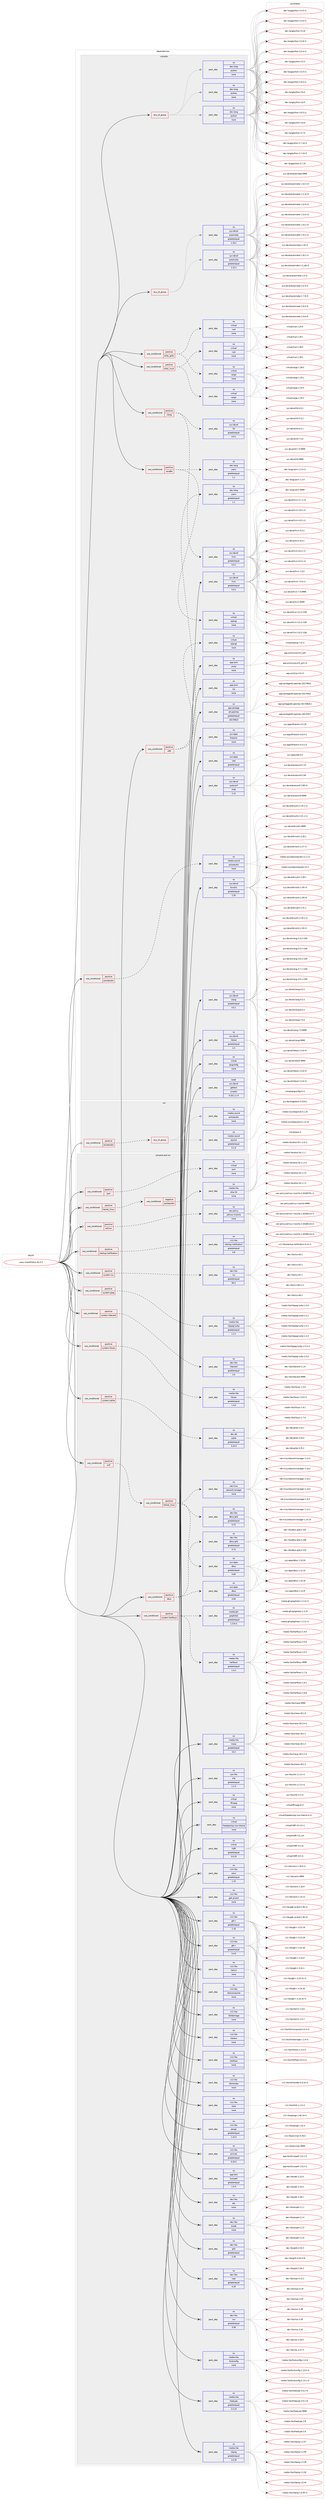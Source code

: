 digraph prolog {

# *************
# Graph options
# *************

newrank=true;
concentrate=true;
compound=true;
graph [rankdir=LR,fontname=Helvetica,fontsize=10,ranksep=1.5];#, ranksep=2.5, nodesep=0.2];
edge  [arrowhead=vee];
node  [fontname=Helvetica,fontsize=10];

# **********
# The ebuild
# **********

subgraph cluster_leftcol {
color=gray;
rank=same;
label=<<i>ebuild</i>>;
id [label="www-client/firefox-62.0.3", color=red, width=4, href="../www-client/firefox-62.0.3.svg"];
}

# ****************
# The dependencies
# ****************

subgraph cluster_midcol {
color=gray;
label=<<i>dependencies</i>>;
subgraph cluster_compile {
fillcolor="#eeeeee";
style=filled;
label=<<i>compile</i>>;
subgraph any215 {
dependency9361 [label=<<TABLE BORDER="0" CELLBORDER="1" CELLSPACING="0" CELLPADDING="4"><TR><TD CELLPADDING="10">any_of_group</TD></TR></TABLE>>, shape=none, color=red];subgraph pack7425 {
dependency9362 [label=<<TABLE BORDER="0" CELLBORDER="1" CELLSPACING="0" CELLPADDING="4" WIDTH="220"><TR><TD ROWSPAN="6" CELLPADDING="30">pack_dep</TD></TR><TR><TD WIDTH="110">no</TD></TR><TR><TD>dev-lang</TD></TR><TR><TD>python</TD></TR><TR><TD>none</TD></TR><TR><TD></TD></TR></TABLE>>, shape=none, color=blue];
}
dependency9361:e -> dependency9362:w [weight=20,style="dotted",arrowhead="oinv"];
subgraph pack7426 {
dependency9363 [label=<<TABLE BORDER="0" CELLBORDER="1" CELLSPACING="0" CELLPADDING="4" WIDTH="220"><TR><TD ROWSPAN="6" CELLPADDING="30">pack_dep</TD></TR><TR><TD WIDTH="110">no</TD></TR><TR><TD>dev-lang</TD></TR><TR><TD>python</TD></TR><TR><TD>none</TD></TR><TR><TD></TD></TR></TABLE>>, shape=none, color=blue];
}
dependency9361:e -> dependency9363:w [weight=20,style="dotted",arrowhead="oinv"];
subgraph pack7427 {
dependency9364 [label=<<TABLE BORDER="0" CELLBORDER="1" CELLSPACING="0" CELLPADDING="4" WIDTH="220"><TR><TD ROWSPAN="6" CELLPADDING="30">pack_dep</TD></TR><TR><TD WIDTH="110">no</TD></TR><TR><TD>dev-lang</TD></TR><TR><TD>python</TD></TR><TR><TD>none</TD></TR><TR><TD></TD></TR></TABLE>>, shape=none, color=blue];
}
dependency9361:e -> dependency9364:w [weight=20,style="dotted",arrowhead="oinv"];
}
id:e -> dependency9361:w [weight=20,style="solid",arrowhead="vee"];
subgraph any216 {
dependency9365 [label=<<TABLE BORDER="0" CELLBORDER="1" CELLSPACING="0" CELLPADDING="4"><TR><TD CELLPADDING="10">any_of_group</TD></TR></TABLE>>, shape=none, color=red];subgraph pack7428 {
dependency9366 [label=<<TABLE BORDER="0" CELLBORDER="1" CELLSPACING="0" CELLPADDING="4" WIDTH="220"><TR><TD ROWSPAN="6" CELLPADDING="30">pack_dep</TD></TR><TR><TD WIDTH="110">no</TD></TR><TR><TD>sys-devel</TD></TR><TR><TD>automake</TD></TR><TR><TD>greaterequal</TD></TR><TR><TD>1.16.1</TD></TR></TABLE>>, shape=none, color=blue];
}
dependency9365:e -> dependency9366:w [weight=20,style="dotted",arrowhead="oinv"];
subgraph pack7429 {
dependency9367 [label=<<TABLE BORDER="0" CELLBORDER="1" CELLSPACING="0" CELLPADDING="4" WIDTH="220"><TR><TD ROWSPAN="6" CELLPADDING="30">pack_dep</TD></TR><TR><TD WIDTH="110">no</TD></TR><TR><TD>sys-devel</TD></TR><TR><TD>automake</TD></TR><TR><TD>greaterequal</TD></TR><TR><TD>1.15.1</TD></TR></TABLE>>, shape=none, color=blue];
}
dependency9365:e -> dependency9367:w [weight=20,style="dotted",arrowhead="oinv"];
}
id:e -> dependency9365:w [weight=20,style="solid",arrowhead="vee"];
subgraph cond1711 {
dependency9368 [label=<<TABLE BORDER="0" CELLBORDER="1" CELLSPACING="0" CELLPADDING="4"><TR><TD ROWSPAN="3" CELLPADDING="10">use_conditional</TD></TR><TR><TD>positive</TD></TR><TR><TD>amd64</TD></TR></TABLE>>, shape=none, color=red];
subgraph pack7430 {
dependency9369 [label=<<TABLE BORDER="0" CELLBORDER="1" CELLSPACING="0" CELLPADDING="4" WIDTH="220"><TR><TD ROWSPAN="6" CELLPADDING="30">pack_dep</TD></TR><TR><TD WIDTH="110">no</TD></TR><TR><TD>dev-lang</TD></TR><TR><TD>yasm</TD></TR><TR><TD>greaterequal</TD></TR><TR><TD>1.1</TD></TR></TABLE>>, shape=none, color=blue];
}
dependency9368:e -> dependency9369:w [weight=20,style="dashed",arrowhead="vee"];
subgraph pack7431 {
dependency9370 [label=<<TABLE BORDER="0" CELLBORDER="1" CELLSPACING="0" CELLPADDING="4" WIDTH="220"><TR><TD ROWSPAN="6" CELLPADDING="30">pack_dep</TD></TR><TR><TD WIDTH="110">no</TD></TR><TR><TD>virtual</TD></TR><TR><TD>opengl</TD></TR><TR><TD>none</TD></TR><TR><TD></TD></TR></TABLE>>, shape=none, color=blue];
}
dependency9368:e -> dependency9370:w [weight=20,style="dashed",arrowhead="vee"];
}
id:e -> dependency9368:w [weight=20,style="solid",arrowhead="vee"];
subgraph cond1712 {
dependency9371 [label=<<TABLE BORDER="0" CELLBORDER="1" CELLSPACING="0" CELLPADDING="4"><TR><TD ROWSPAN="3" CELLPADDING="10">use_conditional</TD></TR><TR><TD>positive</TD></TR><TR><TD>clang</TD></TR></TABLE>>, shape=none, color=red];
subgraph pack7432 {
dependency9372 [label=<<TABLE BORDER="0" CELLBORDER="1" CELLSPACING="0" CELLPADDING="4" WIDTH="220"><TR><TD ROWSPAN="6" CELLPADDING="30">pack_dep</TD></TR><TR><TD WIDTH="110">no</TD></TR><TR><TD>sys-devel</TD></TR><TR><TD>llvm</TD></TR><TR><TD>greaterequal</TD></TR><TR><TD>4.0.1</TD></TR></TABLE>>, shape=none, color=blue];
}
dependency9371:e -> dependency9372:w [weight=20,style="dashed",arrowhead="vee"];
subgraph pack7433 {
dependency9373 [label=<<TABLE BORDER="0" CELLBORDER="1" CELLSPACING="0" CELLPADDING="4" WIDTH="220"><TR><TD ROWSPAN="6" CELLPADDING="30">pack_dep</TD></TR><TR><TD WIDTH="110">no</TD></TR><TR><TD>sys-devel</TD></TR><TR><TD>lld</TD></TR><TR><TD>greaterequal</TD></TR><TR><TD>4.0.1</TD></TR></TABLE>>, shape=none, color=blue];
}
dependency9371:e -> dependency9373:w [weight=20,style="dashed",arrowhead="vee"];
}
id:e -> dependency9371:w [weight=20,style="solid",arrowhead="vee"];
subgraph cond1713 {
dependency9374 [label=<<TABLE BORDER="0" CELLBORDER="1" CELLSPACING="0" CELLPADDING="4"><TR><TD ROWSPAN="3" CELLPADDING="10">use_conditional</TD></TR><TR><TD>positive</TD></TR><TR><TD>elibc_glibc</TD></TR></TABLE>>, shape=none, color=red];
subgraph pack7434 {
dependency9375 [label=<<TABLE BORDER="0" CELLBORDER="1" CELLSPACING="0" CELLPADDING="4" WIDTH="220"><TR><TD ROWSPAN="6" CELLPADDING="30">pack_dep</TD></TR><TR><TD WIDTH="110">no</TD></TR><TR><TD>virtual</TD></TR><TR><TD>cargo</TD></TR><TR><TD>none</TD></TR><TR><TD></TD></TR></TABLE>>, shape=none, color=blue];
}
dependency9374:e -> dependency9375:w [weight=20,style="dashed",arrowhead="vee"];
subgraph pack7435 {
dependency9376 [label=<<TABLE BORDER="0" CELLBORDER="1" CELLSPACING="0" CELLPADDING="4" WIDTH="220"><TR><TD ROWSPAN="6" CELLPADDING="30">pack_dep</TD></TR><TR><TD WIDTH="110">no</TD></TR><TR><TD>virtual</TD></TR><TR><TD>rust</TD></TR><TR><TD>none</TD></TR><TR><TD></TD></TR></TABLE>>, shape=none, color=blue];
}
dependency9374:e -> dependency9376:w [weight=20,style="dashed",arrowhead="vee"];
}
id:e -> dependency9374:w [weight=20,style="solid",arrowhead="vee"];
subgraph cond1714 {
dependency9377 [label=<<TABLE BORDER="0" CELLBORDER="1" CELLSPACING="0" CELLPADDING="4"><TR><TD ROWSPAN="3" CELLPADDING="10">use_conditional</TD></TR><TR><TD>positive</TD></TR><TR><TD>elibc_musl</TD></TR></TABLE>>, shape=none, color=red];
subgraph pack7436 {
dependency9378 [label=<<TABLE BORDER="0" CELLBORDER="1" CELLSPACING="0" CELLPADDING="4" WIDTH="220"><TR><TD ROWSPAN="6" CELLPADDING="30">pack_dep</TD></TR><TR><TD WIDTH="110">no</TD></TR><TR><TD>virtual</TD></TR><TR><TD>cargo</TD></TR><TR><TD>none</TD></TR><TR><TD></TD></TR></TABLE>>, shape=none, color=blue];
}
dependency9377:e -> dependency9378:w [weight=20,style="dashed",arrowhead="vee"];
subgraph pack7437 {
dependency9379 [label=<<TABLE BORDER="0" CELLBORDER="1" CELLSPACING="0" CELLPADDING="4" WIDTH="220"><TR><TD ROWSPAN="6" CELLPADDING="30">pack_dep</TD></TR><TR><TD WIDTH="110">no</TD></TR><TR><TD>virtual</TD></TR><TR><TD>rust</TD></TR><TR><TD>none</TD></TR><TR><TD></TD></TR></TABLE>>, shape=none, color=blue];
}
dependency9377:e -> dependency9379:w [weight=20,style="dashed",arrowhead="vee"];
}
id:e -> dependency9377:w [weight=20,style="solid",arrowhead="vee"];
subgraph cond1715 {
dependency9380 [label=<<TABLE BORDER="0" CELLBORDER="1" CELLSPACING="0" CELLPADDING="4"><TR><TD ROWSPAN="3" CELLPADDING="10">use_conditional</TD></TR><TR><TD>positive</TD></TR><TR><TD>pulseaudio</TD></TR></TABLE>>, shape=none, color=red];
subgraph pack7438 {
dependency9381 [label=<<TABLE BORDER="0" CELLBORDER="1" CELLSPACING="0" CELLPADDING="4" WIDTH="220"><TR><TD ROWSPAN="6" CELLPADDING="30">pack_dep</TD></TR><TR><TD WIDTH="110">no</TD></TR><TR><TD>media-sound</TD></TR><TR><TD>pulseaudio</TD></TR><TR><TD>none</TD></TR><TR><TD></TD></TR></TABLE>>, shape=none, color=blue];
}
dependency9380:e -> dependency9381:w [weight=20,style="dashed",arrowhead="vee"];
}
id:e -> dependency9380:w [weight=20,style="solid",arrowhead="vee"];
subgraph cond1716 {
dependency9382 [label=<<TABLE BORDER="0" CELLBORDER="1" CELLSPACING="0" CELLPADDING="4"><TR><TD ROWSPAN="3" CELLPADDING="10">use_conditional</TD></TR><TR><TD>positive</TD></TR><TR><TD>x86</TD></TR></TABLE>>, shape=none, color=red];
subgraph pack7439 {
dependency9383 [label=<<TABLE BORDER="0" CELLBORDER="1" CELLSPACING="0" CELLPADDING="4" WIDTH="220"><TR><TD ROWSPAN="6" CELLPADDING="30">pack_dep</TD></TR><TR><TD WIDTH="110">no</TD></TR><TR><TD>dev-lang</TD></TR><TR><TD>yasm</TD></TR><TR><TD>greaterequal</TD></TR><TR><TD>1.1</TD></TR></TABLE>>, shape=none, color=blue];
}
dependency9382:e -> dependency9383:w [weight=20,style="dashed",arrowhead="vee"];
subgraph pack7440 {
dependency9384 [label=<<TABLE BORDER="0" CELLBORDER="1" CELLSPACING="0" CELLPADDING="4" WIDTH="220"><TR><TD ROWSPAN="6" CELLPADDING="30">pack_dep</TD></TR><TR><TD WIDTH="110">no</TD></TR><TR><TD>virtual</TD></TR><TR><TD>opengl</TD></TR><TR><TD>none</TD></TR><TR><TD></TD></TR></TABLE>>, shape=none, color=blue];
}
dependency9382:e -> dependency9384:w [weight=20,style="dashed",arrowhead="vee"];
}
id:e -> dependency9382:w [weight=20,style="solid",arrowhead="vee"];
subgraph pack7441 {
dependency9385 [label=<<TABLE BORDER="0" CELLBORDER="1" CELLSPACING="0" CELLPADDING="4" WIDTH="220"><TR><TD ROWSPAN="6" CELLPADDING="30">pack_dep</TD></TR><TR><TD WIDTH="110">no</TD></TR><TR><TD>app-arch</TD></TR><TR><TD>unzip</TD></TR><TR><TD>none</TD></TR><TR><TD></TD></TR></TABLE>>, shape=none, color=blue];
}
id:e -> dependency9385:w [weight=20,style="solid",arrowhead="vee"];
subgraph pack7442 {
dependency9386 [label=<<TABLE BORDER="0" CELLBORDER="1" CELLSPACING="0" CELLPADDING="4" WIDTH="220"><TR><TD ROWSPAN="6" CELLPADDING="30">pack_dep</TD></TR><TR><TD WIDTH="110">no</TD></TR><TR><TD>app-arch</TD></TR><TR><TD>zip</TD></TR><TR><TD>none</TD></TR><TR><TD></TD></TR></TABLE>>, shape=none, color=blue];
}
id:e -> dependency9386:w [weight=20,style="solid",arrowhead="vee"];
subgraph pack7443 {
dependency9387 [label=<<TABLE BORDER="0" CELLBORDER="1" CELLSPACING="0" CELLPADDING="4" WIDTH="220"><TR><TD ROWSPAN="6" CELLPADDING="30">pack_dep</TD></TR><TR><TD WIDTH="110">no</TD></TR><TR><TD>app-portage</TD></TR><TR><TD>elt-patches</TD></TR><TR><TD>greaterequal</TD></TR><TR><TD>20170815</TD></TR></TABLE>>, shape=none, color=blue];
}
id:e -> dependency9387:w [weight=20,style="solid",arrowhead="vee"];
subgraph pack7444 {
dependency9388 [label=<<TABLE BORDER="0" CELLBORDER="1" CELLSPACING="0" CELLPADDING="4" WIDTH="220"><TR><TD ROWSPAN="6" CELLPADDING="30">pack_dep</TD></TR><TR><TD WIDTH="110">no</TD></TR><TR><TD>sys-apps</TD></TR><TR><TD>findutils</TD></TR><TR><TD>none</TD></TR><TR><TD></TD></TR></TABLE>>, shape=none, color=blue];
}
id:e -> dependency9388:w [weight=20,style="solid",arrowhead="vee"];
subgraph pack7445 {
dependency9389 [label=<<TABLE BORDER="0" CELLBORDER="1" CELLSPACING="0" CELLPADDING="4" WIDTH="220"><TR><TD ROWSPAN="6" CELLPADDING="30">pack_dep</TD></TR><TR><TD WIDTH="110">no</TD></TR><TR><TD>sys-apps</TD></TR><TR><TD>sed</TD></TR><TR><TD>greaterequal</TD></TR><TR><TD>4</TD></TR></TABLE>>, shape=none, color=blue];
}
id:e -> dependency9389:w [weight=20,style="solid",arrowhead="vee"];
subgraph pack7446 {
dependency9390 [label=<<TABLE BORDER="0" CELLBORDER="1" CELLSPACING="0" CELLPADDING="4" WIDTH="220"><TR><TD ROWSPAN="6" CELLPADDING="30">pack_dep</TD></TR><TR><TD WIDTH="110">no</TD></TR><TR><TD>sys-devel</TD></TR><TR><TD>autoconf</TD></TR><TR><TD>tilde</TD></TR><TR><TD>2.13</TD></TR></TABLE>>, shape=none, color=blue];
}
id:e -> dependency9390:w [weight=20,style="solid",arrowhead="vee"];
subgraph pack7447 {
dependency9391 [label=<<TABLE BORDER="0" CELLBORDER="1" CELLSPACING="0" CELLPADDING="4" WIDTH="220"><TR><TD ROWSPAN="6" CELLPADDING="30">pack_dep</TD></TR><TR><TD WIDTH="110">no</TD></TR><TR><TD>sys-devel</TD></TR><TR><TD>binutils</TD></TR><TR><TD>greaterequal</TD></TR><TR><TD>2.30</TD></TR></TABLE>>, shape=none, color=blue];
}
id:e -> dependency9391:w [weight=20,style="solid",arrowhead="vee"];
subgraph pack7448 {
dependency9392 [label=<<TABLE BORDER="0" CELLBORDER="1" CELLSPACING="0" CELLPADDING="4" WIDTH="220"><TR><TD ROWSPAN="6" CELLPADDING="30">pack_dep</TD></TR><TR><TD WIDTH="110">no</TD></TR><TR><TD>sys-devel</TD></TR><TR><TD>clang</TD></TR><TR><TD>greaterequal</TD></TR><TR><TD>4.0.1</TD></TR></TABLE>>, shape=none, color=blue];
}
id:e -> dependency9392:w [weight=20,style="solid",arrowhead="vee"];
subgraph pack7449 {
dependency9393 [label=<<TABLE BORDER="0" CELLBORDER="1" CELLSPACING="0" CELLPADDING="4" WIDTH="220"><TR><TD ROWSPAN="6" CELLPADDING="30">pack_dep</TD></TR><TR><TD WIDTH="110">no</TD></TR><TR><TD>sys-devel</TD></TR><TR><TD>libtool</TD></TR><TR><TD>greaterequal</TD></TR><TR><TD>2.4</TD></TR></TABLE>>, shape=none, color=blue];
}
id:e -> dependency9393:w [weight=20,style="solid",arrowhead="vee"];
subgraph pack7450 {
dependency9394 [label=<<TABLE BORDER="0" CELLBORDER="1" CELLSPACING="0" CELLPADDING="4" WIDTH="220"><TR><TD ROWSPAN="6" CELLPADDING="30">pack_dep</TD></TR><TR><TD WIDTH="110">no</TD></TR><TR><TD>sys-devel</TD></TR><TR><TD>llvm</TD></TR><TR><TD>greaterequal</TD></TR><TR><TD>4.0.1</TD></TR></TABLE>>, shape=none, color=blue];
}
id:e -> dependency9394:w [weight=20,style="solid",arrowhead="vee"];
subgraph pack7451 {
dependency9395 [label=<<TABLE BORDER="0" CELLBORDER="1" CELLSPACING="0" CELLPADDING="4" WIDTH="220"><TR><TD ROWSPAN="6" CELLPADDING="30">pack_dep</TD></TR><TR><TD WIDTH="110">no</TD></TR><TR><TD>virtual</TD></TR><TR><TD>pkgconfig</TD></TR><TR><TD>none</TD></TR><TR><TD></TD></TR></TABLE>>, shape=none, color=blue];
}
id:e -> dependency9395:w [weight=20,style="solid",arrowhead="vee"];
subgraph pack7452 {
dependency9396 [label=<<TABLE BORDER="0" CELLBORDER="1" CELLSPACING="0" CELLPADDING="4" WIDTH="220"><TR><TD ROWSPAN="6" CELLPADDING="30">pack_dep</TD></TR><TR><TD WIDTH="110">weak</TD></TR><TR><TD>sys-devel</TD></TR><TR><TD>gettext</TD></TR><TR><TD>smaller</TD></TR><TR><TD>0.18.1.1-r3</TD></TR></TABLE>>, shape=none, color=blue];
}
id:e -> dependency9396:w [weight=20,style="solid",arrowhead="vee"];
}
subgraph cluster_compileandrun {
fillcolor="#eeeeee";
style=filled;
label=<<i>compile and run</i>>;
subgraph cond1717 {
dependency9397 [label=<<TABLE BORDER="0" CELLBORDER="1" CELLSPACING="0" CELLPADDING="4"><TR><TD ROWSPAN="3" CELLPADDING="10">use_conditional</TD></TR><TR><TD>positive</TD></TR><TR><TD>dbus</TD></TR></TABLE>>, shape=none, color=red];
subgraph pack7453 {
dependency9398 [label=<<TABLE BORDER="0" CELLBORDER="1" CELLSPACING="0" CELLPADDING="4" WIDTH="220"><TR><TD ROWSPAN="6" CELLPADDING="30">pack_dep</TD></TR><TR><TD WIDTH="110">no</TD></TR><TR><TD>sys-apps</TD></TR><TR><TD>dbus</TD></TR><TR><TD>greaterequal</TD></TR><TR><TD>0.60</TD></TR></TABLE>>, shape=none, color=blue];
}
dependency9397:e -> dependency9398:w [weight=20,style="dashed",arrowhead="vee"];
subgraph pack7454 {
dependency9399 [label=<<TABLE BORDER="0" CELLBORDER="1" CELLSPACING="0" CELLPADDING="4" WIDTH="220"><TR><TD ROWSPAN="6" CELLPADDING="30">pack_dep</TD></TR><TR><TD WIDTH="110">no</TD></TR><TR><TD>dev-libs</TD></TR><TR><TD>dbus-glib</TD></TR><TR><TD>greaterequal</TD></TR><TR><TD>0.72</TD></TR></TABLE>>, shape=none, color=blue];
}
dependency9397:e -> dependency9399:w [weight=20,style="dashed",arrowhead="vee"];
}
id:e -> dependency9397:w [weight=20,style="solid",arrowhead="odotvee"];
subgraph cond1718 {
dependency9400 [label=<<TABLE BORDER="0" CELLBORDER="1" CELLSPACING="0" CELLPADDING="4"><TR><TD ROWSPAN="3" CELLPADDING="10">use_conditional</TD></TR><TR><TD>positive</TD></TR><TR><TD>jack</TD></TR></TABLE>>, shape=none, color=red];
subgraph pack7455 {
dependency9401 [label=<<TABLE BORDER="0" CELLBORDER="1" CELLSPACING="0" CELLPADDING="4" WIDTH="220"><TR><TD ROWSPAN="6" CELLPADDING="30">pack_dep</TD></TR><TR><TD WIDTH="110">no</TD></TR><TR><TD>virtual</TD></TR><TR><TD>jack</TD></TR><TR><TD>none</TD></TR><TR><TD></TD></TR></TABLE>>, shape=none, color=blue];
}
dependency9400:e -> dependency9401:w [weight=20,style="dashed",arrowhead="vee"];
}
id:e -> dependency9400:w [weight=20,style="solid",arrowhead="odotvee"];
subgraph cond1719 {
dependency9402 [label=<<TABLE BORDER="0" CELLBORDER="1" CELLSPACING="0" CELLPADDING="4"><TR><TD ROWSPAN="3" CELLPADDING="10">use_conditional</TD></TR><TR><TD>positive</TD></TR><TR><TD>kernel_linux</TD></TR></TABLE>>, shape=none, color=red];
subgraph cond1720 {
dependency9403 [label=<<TABLE BORDER="0" CELLBORDER="1" CELLSPACING="0" CELLPADDING="4"><TR><TD ROWSPAN="3" CELLPADDING="10">use_conditional</TD></TR><TR><TD>negative</TD></TR><TR><TD>pulseaudio</TD></TR></TABLE>>, shape=none, color=red];
subgraph pack7456 {
dependency9404 [label=<<TABLE BORDER="0" CELLBORDER="1" CELLSPACING="0" CELLPADDING="4" WIDTH="220"><TR><TD ROWSPAN="6" CELLPADDING="30">pack_dep</TD></TR><TR><TD WIDTH="110">no</TD></TR><TR><TD>media-libs</TD></TR><TR><TD>alsa-lib</TD></TR><TR><TD>none</TD></TR><TR><TD></TD></TR></TABLE>>, shape=none, color=blue];
}
dependency9403:e -> dependency9404:w [weight=20,style="dashed",arrowhead="vee"];
}
dependency9402:e -> dependency9403:w [weight=20,style="dashed",arrowhead="vee"];
}
id:e -> dependency9402:w [weight=20,style="solid",arrowhead="odotvee"];
subgraph cond1721 {
dependency9405 [label=<<TABLE BORDER="0" CELLBORDER="1" CELLSPACING="0" CELLPADDING="4"><TR><TD ROWSPAN="3" CELLPADDING="10">use_conditional</TD></TR><TR><TD>positive</TD></TR><TR><TD>selinux</TD></TR></TABLE>>, shape=none, color=red];
subgraph pack7457 {
dependency9406 [label=<<TABLE BORDER="0" CELLBORDER="1" CELLSPACING="0" CELLPADDING="4" WIDTH="220"><TR><TD ROWSPAN="6" CELLPADDING="30">pack_dep</TD></TR><TR><TD WIDTH="110">no</TD></TR><TR><TD>sec-policy</TD></TR><TR><TD>selinux-mozilla</TD></TR><TR><TD>none</TD></TR><TR><TD></TD></TR></TABLE>>, shape=none, color=blue];
}
dependency9405:e -> dependency9406:w [weight=20,style="dashed",arrowhead="vee"];
}
id:e -> dependency9405:w [weight=20,style="solid",arrowhead="odotvee"];
subgraph cond1722 {
dependency9407 [label=<<TABLE BORDER="0" CELLBORDER="1" CELLSPACING="0" CELLPADDING="4"><TR><TD ROWSPAN="3" CELLPADDING="10">use_conditional</TD></TR><TR><TD>positive</TD></TR><TR><TD>startup-notification</TD></TR></TABLE>>, shape=none, color=red];
subgraph pack7458 {
dependency9408 [label=<<TABLE BORDER="0" CELLBORDER="1" CELLSPACING="0" CELLPADDING="4" WIDTH="220"><TR><TD ROWSPAN="6" CELLPADDING="30">pack_dep</TD></TR><TR><TD WIDTH="110">no</TD></TR><TR><TD>x11-libs</TD></TR><TR><TD>startup-notification</TD></TR><TR><TD>greaterequal</TD></TR><TR><TD>0.8</TD></TR></TABLE>>, shape=none, color=blue];
}
dependency9407:e -> dependency9408:w [weight=20,style="dashed",arrowhead="vee"];
}
id:e -> dependency9407:w [weight=20,style="solid",arrowhead="odotvee"];
subgraph cond1723 {
dependency9409 [label=<<TABLE BORDER="0" CELLBORDER="1" CELLSPACING="0" CELLPADDING="4"><TR><TD ROWSPAN="3" CELLPADDING="10">use_conditional</TD></TR><TR><TD>positive</TD></TR><TR><TD>system-harfbuzz</TD></TR></TABLE>>, shape=none, color=red];
subgraph pack7459 {
dependency9410 [label=<<TABLE BORDER="0" CELLBORDER="1" CELLSPACING="0" CELLPADDING="4" WIDTH="220"><TR><TD ROWSPAN="6" CELLPADDING="30">pack_dep</TD></TR><TR><TD WIDTH="110">no</TD></TR><TR><TD>media-libs</TD></TR><TR><TD>harfbuzz</TD></TR><TR><TD>greaterequal</TD></TR><TR><TD>1.4.2</TD></TR></TABLE>>, shape=none, color=blue];
}
dependency9409:e -> dependency9410:w [weight=20,style="dashed",arrowhead="vee"];
subgraph pack7460 {
dependency9411 [label=<<TABLE BORDER="0" CELLBORDER="1" CELLSPACING="0" CELLPADDING="4" WIDTH="220"><TR><TD ROWSPAN="6" CELLPADDING="30">pack_dep</TD></TR><TR><TD WIDTH="110">no</TD></TR><TR><TD>media-gfx</TD></TR><TR><TD>graphite2</TD></TR><TR><TD>greaterequal</TD></TR><TR><TD>1.3.9-r1</TD></TR></TABLE>>, shape=none, color=blue];
}
dependency9409:e -> dependency9411:w [weight=20,style="dashed",arrowhead="vee"];
}
id:e -> dependency9409:w [weight=20,style="solid",arrowhead="odotvee"];
subgraph cond1724 {
dependency9412 [label=<<TABLE BORDER="0" CELLBORDER="1" CELLSPACING="0" CELLPADDING="4"><TR><TD ROWSPAN="3" CELLPADDING="10">use_conditional</TD></TR><TR><TD>positive</TD></TR><TR><TD>system-icu</TD></TR></TABLE>>, shape=none, color=red];
subgraph pack7461 {
dependency9413 [label=<<TABLE BORDER="0" CELLBORDER="1" CELLSPACING="0" CELLPADDING="4" WIDTH="220"><TR><TD ROWSPAN="6" CELLPADDING="30">pack_dep</TD></TR><TR><TD WIDTH="110">no</TD></TR><TR><TD>dev-libs</TD></TR><TR><TD>icu</TD></TR><TR><TD>greaterequal</TD></TR><TR><TD>60.2</TD></TR></TABLE>>, shape=none, color=blue];
}
dependency9412:e -> dependency9413:w [weight=20,style="dashed",arrowhead="vee"];
}
id:e -> dependency9412:w [weight=20,style="solid",arrowhead="odotvee"];
subgraph cond1725 {
dependency9414 [label=<<TABLE BORDER="0" CELLBORDER="1" CELLSPACING="0" CELLPADDING="4"><TR><TD ROWSPAN="3" CELLPADDING="10">use_conditional</TD></TR><TR><TD>positive</TD></TR><TR><TD>system-jpeg</TD></TR></TABLE>>, shape=none, color=red];
subgraph pack7462 {
dependency9415 [label=<<TABLE BORDER="0" CELLBORDER="1" CELLSPACING="0" CELLPADDING="4" WIDTH="220"><TR><TD ROWSPAN="6" CELLPADDING="30">pack_dep</TD></TR><TR><TD WIDTH="110">no</TD></TR><TR><TD>media-libs</TD></TR><TR><TD>libjpeg-turbo</TD></TR><TR><TD>greaterequal</TD></TR><TR><TD>1.2.1</TD></TR></TABLE>>, shape=none, color=blue];
}
dependency9414:e -> dependency9415:w [weight=20,style="dashed",arrowhead="vee"];
}
id:e -> dependency9414:w [weight=20,style="solid",arrowhead="odotvee"];
subgraph cond1726 {
dependency9416 [label=<<TABLE BORDER="0" CELLBORDER="1" CELLSPACING="0" CELLPADDING="4"><TR><TD ROWSPAN="3" CELLPADDING="10">use_conditional</TD></TR><TR><TD>positive</TD></TR><TR><TD>system-libevent</TD></TR></TABLE>>, shape=none, color=red];
subgraph pack7463 {
dependency9417 [label=<<TABLE BORDER="0" CELLBORDER="1" CELLSPACING="0" CELLPADDING="4" WIDTH="220"><TR><TD ROWSPAN="6" CELLPADDING="30">pack_dep</TD></TR><TR><TD WIDTH="110">no</TD></TR><TR><TD>dev-libs</TD></TR><TR><TD>libevent</TD></TR><TR><TD>greaterequal</TD></TR><TR><TD>2.0</TD></TR></TABLE>>, shape=none, color=blue];
}
dependency9416:e -> dependency9417:w [weight=20,style="dashed",arrowhead="vee"];
}
id:e -> dependency9416:w [weight=20,style="solid",arrowhead="odotvee"];
subgraph cond1727 {
dependency9418 [label=<<TABLE BORDER="0" CELLBORDER="1" CELLSPACING="0" CELLPADDING="4"><TR><TD ROWSPAN="3" CELLPADDING="10">use_conditional</TD></TR><TR><TD>positive</TD></TR><TR><TD>system-libvpx</TD></TR></TABLE>>, shape=none, color=red];
subgraph pack7464 {
dependency9419 [label=<<TABLE BORDER="0" CELLBORDER="1" CELLSPACING="0" CELLPADDING="4" WIDTH="220"><TR><TD ROWSPAN="6" CELLPADDING="30">pack_dep</TD></TR><TR><TD WIDTH="110">no</TD></TR><TR><TD>media-libs</TD></TR><TR><TD>libvpx</TD></TR><TR><TD>greaterequal</TD></TR><TR><TD>1.5.0</TD></TR></TABLE>>, shape=none, color=blue];
}
dependency9418:e -> dependency9419:w [weight=20,style="dashed",arrowhead="vee"];
}
id:e -> dependency9418:w [weight=20,style="solid",arrowhead="odotvee"];
subgraph cond1728 {
dependency9420 [label=<<TABLE BORDER="0" CELLBORDER="1" CELLSPACING="0" CELLPADDING="4"><TR><TD ROWSPAN="3" CELLPADDING="10">use_conditional</TD></TR><TR><TD>positive</TD></TR><TR><TD>system-sqlite</TD></TR></TABLE>>, shape=none, color=red];
subgraph pack7465 {
dependency9421 [label=<<TABLE BORDER="0" CELLBORDER="1" CELLSPACING="0" CELLPADDING="4" WIDTH="220"><TR><TD ROWSPAN="6" CELLPADDING="30">pack_dep</TD></TR><TR><TD WIDTH="110">no</TD></TR><TR><TD>dev-db</TD></TR><TR><TD>sqlite</TD></TR><TR><TD>greaterequal</TD></TR><TR><TD>3.24.0</TD></TR></TABLE>>, shape=none, color=blue];
}
dependency9420:e -> dependency9421:w [weight=20,style="dashed",arrowhead="vee"];
}
id:e -> dependency9420:w [weight=20,style="solid",arrowhead="odotvee"];
subgraph cond1729 {
dependency9422 [label=<<TABLE BORDER="0" CELLBORDER="1" CELLSPACING="0" CELLPADDING="4"><TR><TD ROWSPAN="3" CELLPADDING="10">use_conditional</TD></TR><TR><TD>positive</TD></TR><TR><TD>wifi</TD></TR></TABLE>>, shape=none, color=red];
subgraph cond1730 {
dependency9423 [label=<<TABLE BORDER="0" CELLBORDER="1" CELLSPACING="0" CELLPADDING="4"><TR><TD ROWSPAN="3" CELLPADDING="10">use_conditional</TD></TR><TR><TD>positive</TD></TR><TR><TD>kernel_linux</TD></TR></TABLE>>, shape=none, color=red];
subgraph pack7466 {
dependency9424 [label=<<TABLE BORDER="0" CELLBORDER="1" CELLSPACING="0" CELLPADDING="4" WIDTH="220"><TR><TD ROWSPAN="6" CELLPADDING="30">pack_dep</TD></TR><TR><TD WIDTH="110">no</TD></TR><TR><TD>sys-apps</TD></TR><TR><TD>dbus</TD></TR><TR><TD>greaterequal</TD></TR><TR><TD>0.60</TD></TR></TABLE>>, shape=none, color=blue];
}
dependency9423:e -> dependency9424:w [weight=20,style="dashed",arrowhead="vee"];
subgraph pack7467 {
dependency9425 [label=<<TABLE BORDER="0" CELLBORDER="1" CELLSPACING="0" CELLPADDING="4" WIDTH="220"><TR><TD ROWSPAN="6" CELLPADDING="30">pack_dep</TD></TR><TR><TD WIDTH="110">no</TD></TR><TR><TD>dev-libs</TD></TR><TR><TD>dbus-glib</TD></TR><TR><TD>greaterequal</TD></TR><TR><TD>0.72</TD></TR></TABLE>>, shape=none, color=blue];
}
dependency9423:e -> dependency9425:w [weight=20,style="dashed",arrowhead="vee"];
subgraph pack7468 {
dependency9426 [label=<<TABLE BORDER="0" CELLBORDER="1" CELLSPACING="0" CELLPADDING="4" WIDTH="220"><TR><TD ROWSPAN="6" CELLPADDING="30">pack_dep</TD></TR><TR><TD WIDTH="110">no</TD></TR><TR><TD>net-misc</TD></TR><TR><TD>networkmanager</TD></TR><TR><TD>none</TD></TR><TR><TD></TD></TR></TABLE>>, shape=none, color=blue];
}
dependency9423:e -> dependency9426:w [weight=20,style="dashed",arrowhead="vee"];
}
dependency9422:e -> dependency9423:w [weight=20,style="dashed",arrowhead="vee"];
}
id:e -> dependency9422:w [weight=20,style="solid",arrowhead="odotvee"];
subgraph pack7469 {
dependency9427 [label=<<TABLE BORDER="0" CELLBORDER="1" CELLSPACING="0" CELLPADDING="4" WIDTH="220"><TR><TD ROWSPAN="6" CELLPADDING="30">pack_dep</TD></TR><TR><TD WIDTH="110">no</TD></TR><TR><TD>app-text</TD></TR><TR><TD>hunspell</TD></TR><TR><TD>greaterequal</TD></TR><TR><TD>1.5.4</TD></TR></TABLE>>, shape=none, color=blue];
}
id:e -> dependency9427:w [weight=20,style="solid",arrowhead="odotvee"];
subgraph pack7470 {
dependency9428 [label=<<TABLE BORDER="0" CELLBORDER="1" CELLSPACING="0" CELLPADDING="4" WIDTH="220"><TR><TD ROWSPAN="6" CELLPADDING="30">pack_dep</TD></TR><TR><TD WIDTH="110">no</TD></TR><TR><TD>dev-libs</TD></TR><TR><TD>atk</TD></TR><TR><TD>none</TD></TR><TR><TD></TD></TR></TABLE>>, shape=none, color=blue];
}
id:e -> dependency9428:w [weight=20,style="solid",arrowhead="odotvee"];
subgraph pack7471 {
dependency9429 [label=<<TABLE BORDER="0" CELLBORDER="1" CELLSPACING="0" CELLPADDING="4" WIDTH="220"><TR><TD ROWSPAN="6" CELLPADDING="30">pack_dep</TD></TR><TR><TD WIDTH="110">no</TD></TR><TR><TD>dev-libs</TD></TR><TR><TD>expat</TD></TR><TR><TD>none</TD></TR><TR><TD></TD></TR></TABLE>>, shape=none, color=blue];
}
id:e -> dependency9429:w [weight=20,style="solid",arrowhead="odotvee"];
subgraph pack7472 {
dependency9430 [label=<<TABLE BORDER="0" CELLBORDER="1" CELLSPACING="0" CELLPADDING="4" WIDTH="220"><TR><TD ROWSPAN="6" CELLPADDING="30">pack_dep</TD></TR><TR><TD WIDTH="110">no</TD></TR><TR><TD>dev-libs</TD></TR><TR><TD>glib</TD></TR><TR><TD>greaterequal</TD></TR><TR><TD>2.26</TD></TR></TABLE>>, shape=none, color=blue];
}
id:e -> dependency9430:w [weight=20,style="solid",arrowhead="odotvee"];
subgraph pack7473 {
dependency9431 [label=<<TABLE BORDER="0" CELLBORDER="1" CELLSPACING="0" CELLPADDING="4" WIDTH="220"><TR><TD ROWSPAN="6" CELLPADDING="30">pack_dep</TD></TR><TR><TD WIDTH="110">no</TD></TR><TR><TD>dev-libs</TD></TR><TR><TD>nspr</TD></TR><TR><TD>greaterequal</TD></TR><TR><TD>4.19</TD></TR></TABLE>>, shape=none, color=blue];
}
id:e -> dependency9431:w [weight=20,style="solid",arrowhead="odotvee"];
subgraph pack7474 {
dependency9432 [label=<<TABLE BORDER="0" CELLBORDER="1" CELLSPACING="0" CELLPADDING="4" WIDTH="220"><TR><TD ROWSPAN="6" CELLPADDING="30">pack_dep</TD></TR><TR><TD WIDTH="110">no</TD></TR><TR><TD>dev-libs</TD></TR><TR><TD>nss</TD></TR><TR><TD>greaterequal</TD></TR><TR><TD>3.38</TD></TR></TABLE>>, shape=none, color=blue];
}
id:e -> dependency9432:w [weight=20,style="solid",arrowhead="odotvee"];
subgraph pack7475 {
dependency9433 [label=<<TABLE BORDER="0" CELLBORDER="1" CELLSPACING="0" CELLPADDING="4" WIDTH="220"><TR><TD ROWSPAN="6" CELLPADDING="30">pack_dep</TD></TR><TR><TD WIDTH="110">no</TD></TR><TR><TD>media-libs</TD></TR><TR><TD>fontconfig</TD></TR><TR><TD>none</TD></TR><TR><TD></TD></TR></TABLE>>, shape=none, color=blue];
}
id:e -> dependency9433:w [weight=20,style="solid",arrowhead="odotvee"];
subgraph pack7476 {
dependency9434 [label=<<TABLE BORDER="0" CELLBORDER="1" CELLSPACING="0" CELLPADDING="4" WIDTH="220"><TR><TD ROWSPAN="6" CELLPADDING="30">pack_dep</TD></TR><TR><TD WIDTH="110">no</TD></TR><TR><TD>media-libs</TD></TR><TR><TD>freetype</TD></TR><TR><TD>greaterequal</TD></TR><TR><TD>2.4.10</TD></TR></TABLE>>, shape=none, color=blue];
}
id:e -> dependency9434:w [weight=20,style="solid",arrowhead="odotvee"];
subgraph pack7477 {
dependency9435 [label=<<TABLE BORDER="0" CELLBORDER="1" CELLSPACING="0" CELLPADDING="4" WIDTH="220"><TR><TD ROWSPAN="6" CELLPADDING="30">pack_dep</TD></TR><TR><TD WIDTH="110">no</TD></TR><TR><TD>media-libs</TD></TR><TR><TD>libpng</TD></TR><TR><TD>greaterequal</TD></TR><TR><TD>1.6.34</TD></TR></TABLE>>, shape=none, color=blue];
}
id:e -> dependency9435:w [weight=20,style="solid",arrowhead="odotvee"];
subgraph pack7478 {
dependency9436 [label=<<TABLE BORDER="0" CELLBORDER="1" CELLSPACING="0" CELLPADDING="4" WIDTH="220"><TR><TD ROWSPAN="6" CELLPADDING="30">pack_dep</TD></TR><TR><TD WIDTH="110">no</TD></TR><TR><TD>media-libs</TD></TR><TR><TD>mesa</TD></TR><TR><TD>greaterequal</TD></TR><TR><TD>10.2</TD></TR></TABLE>>, shape=none, color=blue];
}
id:e -> dependency9436:w [weight=20,style="solid",arrowhead="odotvee"];
subgraph pack7479 {
dependency9437 [label=<<TABLE BORDER="0" CELLBORDER="1" CELLSPACING="0" CELLPADDING="4" WIDTH="220"><TR><TD ROWSPAN="6" CELLPADDING="30">pack_dep</TD></TR><TR><TD WIDTH="110">no</TD></TR><TR><TD>sys-libs</TD></TR><TR><TD>zlib</TD></TR><TR><TD>greaterequal</TD></TR><TR><TD>1.2.3</TD></TR></TABLE>>, shape=none, color=blue];
}
id:e -> dependency9437:w [weight=20,style="solid",arrowhead="odotvee"];
subgraph pack7480 {
dependency9438 [label=<<TABLE BORDER="0" CELLBORDER="1" CELLSPACING="0" CELLPADDING="4" WIDTH="220"><TR><TD ROWSPAN="6" CELLPADDING="30">pack_dep</TD></TR><TR><TD WIDTH="110">no</TD></TR><TR><TD>virtual</TD></TR><TR><TD>ffmpeg</TD></TR><TR><TD>none</TD></TR><TR><TD></TD></TR></TABLE>>, shape=none, color=blue];
}
id:e -> dependency9438:w [weight=20,style="solid",arrowhead="odotvee"];
subgraph pack7481 {
dependency9439 [label=<<TABLE BORDER="0" CELLBORDER="1" CELLSPACING="0" CELLPADDING="4" WIDTH="220"><TR><TD ROWSPAN="6" CELLPADDING="30">pack_dep</TD></TR><TR><TD WIDTH="110">no</TD></TR><TR><TD>virtual</TD></TR><TR><TD>freedesktop-icon-theme</TD></TR><TR><TD>none</TD></TR><TR><TD></TD></TR></TABLE>>, shape=none, color=blue];
}
id:e -> dependency9439:w [weight=20,style="solid",arrowhead="odotvee"];
subgraph pack7482 {
dependency9440 [label=<<TABLE BORDER="0" CELLBORDER="1" CELLSPACING="0" CELLPADDING="4" WIDTH="220"><TR><TD ROWSPAN="6" CELLPADDING="30">pack_dep</TD></TR><TR><TD WIDTH="110">no</TD></TR><TR><TD>virtual</TD></TR><TR><TD>libffi</TD></TR><TR><TD>greaterequal</TD></TR><TR><TD>3.0.10</TD></TR></TABLE>>, shape=none, color=blue];
}
id:e -> dependency9440:w [weight=20,style="solid",arrowhead="odotvee"];
subgraph pack7483 {
dependency9441 [label=<<TABLE BORDER="0" CELLBORDER="1" CELLSPACING="0" CELLPADDING="4" WIDTH="220"><TR><TD ROWSPAN="6" CELLPADDING="30">pack_dep</TD></TR><TR><TD WIDTH="110">no</TD></TR><TR><TD>x11-libs</TD></TR><TR><TD>cairo</TD></TR><TR><TD>greaterequal</TD></TR><TR><TD>1.10</TD></TR></TABLE>>, shape=none, color=blue];
}
id:e -> dependency9441:w [weight=20,style="solid",arrowhead="odotvee"];
subgraph pack7484 {
dependency9442 [label=<<TABLE BORDER="0" CELLBORDER="1" CELLSPACING="0" CELLPADDING="4" WIDTH="220"><TR><TD ROWSPAN="6" CELLPADDING="30">pack_dep</TD></TR><TR><TD WIDTH="110">no</TD></TR><TR><TD>x11-libs</TD></TR><TR><TD>gdk-pixbuf</TD></TR><TR><TD>none</TD></TR><TR><TD></TD></TR></TABLE>>, shape=none, color=blue];
}
id:e -> dependency9442:w [weight=20,style="solid",arrowhead="odotvee"];
subgraph pack7485 {
dependency9443 [label=<<TABLE BORDER="0" CELLBORDER="1" CELLSPACING="0" CELLPADDING="4" WIDTH="220"><TR><TD ROWSPAN="6" CELLPADDING="30">pack_dep</TD></TR><TR><TD WIDTH="110">no</TD></TR><TR><TD>x11-libs</TD></TR><TR><TD>gtk+</TD></TR><TR><TD>greaterequal</TD></TR><TR><TD>2.18</TD></TR></TABLE>>, shape=none, color=blue];
}
id:e -> dependency9443:w [weight=20,style="solid",arrowhead="odotvee"];
subgraph pack7486 {
dependency9444 [label=<<TABLE BORDER="0" CELLBORDER="1" CELLSPACING="0" CELLPADDING="4" WIDTH="220"><TR><TD ROWSPAN="6" CELLPADDING="30">pack_dep</TD></TR><TR><TD WIDTH="110">no</TD></TR><TR><TD>x11-libs</TD></TR><TR><TD>gtk+</TD></TR><TR><TD>greaterequal</TD></TR><TR><TD>3.4.0</TD></TR></TABLE>>, shape=none, color=blue];
}
id:e -> dependency9444:w [weight=20,style="solid",arrowhead="odotvee"];
subgraph pack7487 {
dependency9445 [label=<<TABLE BORDER="0" CELLBORDER="1" CELLSPACING="0" CELLPADDING="4" WIDTH="220"><TR><TD ROWSPAN="6" CELLPADDING="30">pack_dep</TD></TR><TR><TD WIDTH="110">no</TD></TR><TR><TD>x11-libs</TD></TR><TR><TD>libX11</TD></TR><TR><TD>none</TD></TR><TR><TD></TD></TR></TABLE>>, shape=none, color=blue];
}
id:e -> dependency9445:w [weight=20,style="solid",arrowhead="odotvee"];
subgraph pack7488 {
dependency9446 [label=<<TABLE BORDER="0" CELLBORDER="1" CELLSPACING="0" CELLPADDING="4" WIDTH="220"><TR><TD ROWSPAN="6" CELLPADDING="30">pack_dep</TD></TR><TR><TD WIDTH="110">no</TD></TR><TR><TD>x11-libs</TD></TR><TR><TD>libXcomposite</TD></TR><TR><TD>none</TD></TR><TR><TD></TD></TR></TABLE>>, shape=none, color=blue];
}
id:e -> dependency9446:w [weight=20,style="solid",arrowhead="odotvee"];
subgraph pack7489 {
dependency9447 [label=<<TABLE BORDER="0" CELLBORDER="1" CELLSPACING="0" CELLPADDING="4" WIDTH="220"><TR><TD ROWSPAN="6" CELLPADDING="30">pack_dep</TD></TR><TR><TD WIDTH="110">no</TD></TR><TR><TD>x11-libs</TD></TR><TR><TD>libXdamage</TD></TR><TR><TD>none</TD></TR><TR><TD></TD></TR></TABLE>>, shape=none, color=blue];
}
id:e -> dependency9447:w [weight=20,style="solid",arrowhead="odotvee"];
subgraph pack7490 {
dependency9448 [label=<<TABLE BORDER="0" CELLBORDER="1" CELLSPACING="0" CELLPADDING="4" WIDTH="220"><TR><TD ROWSPAN="6" CELLPADDING="30">pack_dep</TD></TR><TR><TD WIDTH="110">no</TD></TR><TR><TD>x11-libs</TD></TR><TR><TD>libXext</TD></TR><TR><TD>none</TD></TR><TR><TD></TD></TR></TABLE>>, shape=none, color=blue];
}
id:e -> dependency9448:w [weight=20,style="solid",arrowhead="odotvee"];
subgraph pack7491 {
dependency9449 [label=<<TABLE BORDER="0" CELLBORDER="1" CELLSPACING="0" CELLPADDING="4" WIDTH="220"><TR><TD ROWSPAN="6" CELLPADDING="30">pack_dep</TD></TR><TR><TD WIDTH="110">no</TD></TR><TR><TD>x11-libs</TD></TR><TR><TD>libXfixes</TD></TR><TR><TD>none</TD></TR><TR><TD></TD></TR></TABLE>>, shape=none, color=blue];
}
id:e -> dependency9449:w [weight=20,style="solid",arrowhead="odotvee"];
subgraph pack7492 {
dependency9450 [label=<<TABLE BORDER="0" CELLBORDER="1" CELLSPACING="0" CELLPADDING="4" WIDTH="220"><TR><TD ROWSPAN="6" CELLPADDING="30">pack_dep</TD></TR><TR><TD WIDTH="110">no</TD></TR><TR><TD>x11-libs</TD></TR><TR><TD>libXrender</TD></TR><TR><TD>none</TD></TR><TR><TD></TD></TR></TABLE>>, shape=none, color=blue];
}
id:e -> dependency9450:w [weight=20,style="solid",arrowhead="odotvee"];
subgraph pack7493 {
dependency9451 [label=<<TABLE BORDER="0" CELLBORDER="1" CELLSPACING="0" CELLPADDING="4" WIDTH="220"><TR><TD ROWSPAN="6" CELLPADDING="30">pack_dep</TD></TR><TR><TD WIDTH="110">no</TD></TR><TR><TD>x11-libs</TD></TR><TR><TD>libXt</TD></TR><TR><TD>none</TD></TR><TR><TD></TD></TR></TABLE>>, shape=none, color=blue];
}
id:e -> dependency9451:w [weight=20,style="solid",arrowhead="odotvee"];
subgraph pack7494 {
dependency9452 [label=<<TABLE BORDER="0" CELLBORDER="1" CELLSPACING="0" CELLPADDING="4" WIDTH="220"><TR><TD ROWSPAN="6" CELLPADDING="30">pack_dep</TD></TR><TR><TD WIDTH="110">no</TD></TR><TR><TD>x11-libs</TD></TR><TR><TD>pango</TD></TR><TR><TD>greaterequal</TD></TR><TR><TD>1.22.0</TD></TR></TABLE>>, shape=none, color=blue];
}
id:e -> dependency9452:w [weight=20,style="solid",arrowhead="odotvee"];
subgraph pack7495 {
dependency9453 [label=<<TABLE BORDER="0" CELLBORDER="1" CELLSPACING="0" CELLPADDING="4" WIDTH="220"><TR><TD ROWSPAN="6" CELLPADDING="30">pack_dep</TD></TR><TR><TD WIDTH="110">no</TD></TR><TR><TD>x11-libs</TD></TR><TR><TD>pixman</TD></TR><TR><TD>greaterequal</TD></TR><TR><TD>0.19.2</TD></TR></TABLE>>, shape=none, color=blue];
}
id:e -> dependency9453:w [weight=20,style="solid",arrowhead="odotvee"];
}
subgraph cluster_run {
fillcolor="#eeeeee";
style=filled;
label=<<i>run</i>>;
subgraph cond1731 {
dependency9454 [label=<<TABLE BORDER="0" CELLBORDER="1" CELLSPACING="0" CELLPADDING="4"><TR><TD ROWSPAN="3" CELLPADDING="10">use_conditional</TD></TR><TR><TD>positive</TD></TR><TR><TD>pulseaudio</TD></TR></TABLE>>, shape=none, color=red];
subgraph any217 {
dependency9455 [label=<<TABLE BORDER="0" CELLBORDER="1" CELLSPACING="0" CELLPADDING="4"><TR><TD CELLPADDING="10">any_of_group</TD></TR></TABLE>>, shape=none, color=red];subgraph pack7496 {
dependency9456 [label=<<TABLE BORDER="0" CELLBORDER="1" CELLSPACING="0" CELLPADDING="4" WIDTH="220"><TR><TD ROWSPAN="6" CELLPADDING="30">pack_dep</TD></TR><TR><TD WIDTH="110">no</TD></TR><TR><TD>media-sound</TD></TR><TR><TD>pulseaudio</TD></TR><TR><TD>none</TD></TR><TR><TD></TD></TR></TABLE>>, shape=none, color=blue];
}
dependency9455:e -> dependency9456:w [weight=20,style="dotted",arrowhead="oinv"];
subgraph pack7497 {
dependency9457 [label=<<TABLE BORDER="0" CELLBORDER="1" CELLSPACING="0" CELLPADDING="4" WIDTH="220"><TR><TD ROWSPAN="6" CELLPADDING="30">pack_dep</TD></TR><TR><TD WIDTH="110">no</TD></TR><TR><TD>media-sound</TD></TR><TR><TD>apulse</TD></TR><TR><TD>greaterequal</TD></TR><TR><TD>0.1.9</TD></TR></TABLE>>, shape=none, color=blue];
}
dependency9455:e -> dependency9457:w [weight=20,style="dotted",arrowhead="oinv"];
}
dependency9454:e -> dependency9455:w [weight=20,style="dashed",arrowhead="vee"];
}
id:e -> dependency9454:w [weight=20,style="solid",arrowhead="odot"];
}
}

# **************
# The candidates
# **************

subgraph cluster_choices {
rank=same;
color=gray;
label=<<i>candidates</i>>;

subgraph choice7425 {
color=black;
nodesep=1;
choice100101118451089711010347112121116104111110455046554649524511449 [label="dev-lang/python-2.7.14-r1", color=red, width=4,href="../dev-lang/python-2.7.14-r1.svg"];
choice100101118451089711010347112121116104111110455046554649524511450 [label="dev-lang/python-2.7.14-r2", color=red, width=4,href="../dev-lang/python-2.7.14-r2.svg"];
choice10010111845108971101034711212111610411111045504655464953 [label="dev-lang/python-2.7.15", color=red, width=4,href="../dev-lang/python-2.7.15.svg"];
choice1001011184510897110103471121211161041111104551465246534511449 [label="dev-lang/python-3.4.5-r1", color=red, width=4,href="../dev-lang/python-3.4.5-r1.svg"];
choice1001011184510897110103471121211161041111104551465246544511449 [label="dev-lang/python-3.4.6-r1", color=red, width=4,href="../dev-lang/python-3.4.6-r1.svg"];
choice100101118451089711010347112121116104111110455146524656 [label="dev-lang/python-3.4.8", color=red, width=4,href="../dev-lang/python-3.4.8.svg"];
choice1001011184510897110103471121211161041111104551465246564511449 [label="dev-lang/python-3.4.8-r1", color=red, width=4,href="../dev-lang/python-3.4.8-r1.svg"];
choice1001011184510897110103471121211161041111104551465346524511449 [label="dev-lang/python-3.5.4-r1", color=red, width=4,href="../dev-lang/python-3.5.4-r1.svg"];
choice100101118451089711010347112121116104111110455146534653 [label="dev-lang/python-3.5.5", color=red, width=4,href="../dev-lang/python-3.5.5.svg"];
choice1001011184510897110103471121211161041111104551465346534511449 [label="dev-lang/python-3.5.5-r1", color=red, width=4,href="../dev-lang/python-3.5.5-r1.svg"];
choice1001011184510897110103471121211161041111104551465446514511449 [label="dev-lang/python-3.6.3-r1", color=red, width=4,href="../dev-lang/python-3.6.3-r1.svg"];
choice100101118451089711010347112121116104111110455146544652 [label="dev-lang/python-3.6.4", color=red, width=4,href="../dev-lang/python-3.6.4.svg"];
choice100101118451089711010347112121116104111110455146544653 [label="dev-lang/python-3.6.5", color=red, width=4,href="../dev-lang/python-3.6.5.svg"];
choice1001011184510897110103471121211161041111104551465446534511449 [label="dev-lang/python-3.6.5-r1", color=red, width=4,href="../dev-lang/python-3.6.5-r1.svg"];
choice100101118451089711010347112121116104111110455146544654 [label="dev-lang/python-3.6.6", color=red, width=4,href="../dev-lang/python-3.6.6.svg"];
choice100101118451089711010347112121116104111110455146554648 [label="dev-lang/python-3.7.0", color=red, width=4,href="../dev-lang/python-3.7.0.svg"];
dependency9362:e -> choice100101118451089711010347112121116104111110455046554649524511449:w [style=dotted,weight="100"];
dependency9362:e -> choice100101118451089711010347112121116104111110455046554649524511450:w [style=dotted,weight="100"];
dependency9362:e -> choice10010111845108971101034711212111610411111045504655464953:w [style=dotted,weight="100"];
dependency9362:e -> choice1001011184510897110103471121211161041111104551465246534511449:w [style=dotted,weight="100"];
dependency9362:e -> choice1001011184510897110103471121211161041111104551465246544511449:w [style=dotted,weight="100"];
dependency9362:e -> choice100101118451089711010347112121116104111110455146524656:w [style=dotted,weight="100"];
dependency9362:e -> choice1001011184510897110103471121211161041111104551465246564511449:w [style=dotted,weight="100"];
dependency9362:e -> choice1001011184510897110103471121211161041111104551465346524511449:w [style=dotted,weight="100"];
dependency9362:e -> choice100101118451089711010347112121116104111110455146534653:w [style=dotted,weight="100"];
dependency9362:e -> choice1001011184510897110103471121211161041111104551465346534511449:w [style=dotted,weight="100"];
dependency9362:e -> choice1001011184510897110103471121211161041111104551465446514511449:w [style=dotted,weight="100"];
dependency9362:e -> choice100101118451089711010347112121116104111110455146544652:w [style=dotted,weight="100"];
dependency9362:e -> choice100101118451089711010347112121116104111110455146544653:w [style=dotted,weight="100"];
dependency9362:e -> choice1001011184510897110103471121211161041111104551465446534511449:w [style=dotted,weight="100"];
dependency9362:e -> choice100101118451089711010347112121116104111110455146544654:w [style=dotted,weight="100"];
dependency9362:e -> choice100101118451089711010347112121116104111110455146554648:w [style=dotted,weight="100"];
}
subgraph choice7426 {
color=black;
nodesep=1;
choice100101118451089711010347112121116104111110455046554649524511449 [label="dev-lang/python-2.7.14-r1", color=red, width=4,href="../dev-lang/python-2.7.14-r1.svg"];
choice100101118451089711010347112121116104111110455046554649524511450 [label="dev-lang/python-2.7.14-r2", color=red, width=4,href="../dev-lang/python-2.7.14-r2.svg"];
choice10010111845108971101034711212111610411111045504655464953 [label="dev-lang/python-2.7.15", color=red, width=4,href="../dev-lang/python-2.7.15.svg"];
choice1001011184510897110103471121211161041111104551465246534511449 [label="dev-lang/python-3.4.5-r1", color=red, width=4,href="../dev-lang/python-3.4.5-r1.svg"];
choice1001011184510897110103471121211161041111104551465246544511449 [label="dev-lang/python-3.4.6-r1", color=red, width=4,href="../dev-lang/python-3.4.6-r1.svg"];
choice100101118451089711010347112121116104111110455146524656 [label="dev-lang/python-3.4.8", color=red, width=4,href="../dev-lang/python-3.4.8.svg"];
choice1001011184510897110103471121211161041111104551465246564511449 [label="dev-lang/python-3.4.8-r1", color=red, width=4,href="../dev-lang/python-3.4.8-r1.svg"];
choice1001011184510897110103471121211161041111104551465346524511449 [label="dev-lang/python-3.5.4-r1", color=red, width=4,href="../dev-lang/python-3.5.4-r1.svg"];
choice100101118451089711010347112121116104111110455146534653 [label="dev-lang/python-3.5.5", color=red, width=4,href="../dev-lang/python-3.5.5.svg"];
choice1001011184510897110103471121211161041111104551465346534511449 [label="dev-lang/python-3.5.5-r1", color=red, width=4,href="../dev-lang/python-3.5.5-r1.svg"];
choice1001011184510897110103471121211161041111104551465446514511449 [label="dev-lang/python-3.6.3-r1", color=red, width=4,href="../dev-lang/python-3.6.3-r1.svg"];
choice100101118451089711010347112121116104111110455146544652 [label="dev-lang/python-3.6.4", color=red, width=4,href="../dev-lang/python-3.6.4.svg"];
choice100101118451089711010347112121116104111110455146544653 [label="dev-lang/python-3.6.5", color=red, width=4,href="../dev-lang/python-3.6.5.svg"];
choice1001011184510897110103471121211161041111104551465446534511449 [label="dev-lang/python-3.6.5-r1", color=red, width=4,href="../dev-lang/python-3.6.5-r1.svg"];
choice100101118451089711010347112121116104111110455146544654 [label="dev-lang/python-3.6.6", color=red, width=4,href="../dev-lang/python-3.6.6.svg"];
choice100101118451089711010347112121116104111110455146554648 [label="dev-lang/python-3.7.0", color=red, width=4,href="../dev-lang/python-3.7.0.svg"];
dependency9363:e -> choice100101118451089711010347112121116104111110455046554649524511449:w [style=dotted,weight="100"];
dependency9363:e -> choice100101118451089711010347112121116104111110455046554649524511450:w [style=dotted,weight="100"];
dependency9363:e -> choice10010111845108971101034711212111610411111045504655464953:w [style=dotted,weight="100"];
dependency9363:e -> choice1001011184510897110103471121211161041111104551465246534511449:w [style=dotted,weight="100"];
dependency9363:e -> choice1001011184510897110103471121211161041111104551465246544511449:w [style=dotted,weight="100"];
dependency9363:e -> choice100101118451089711010347112121116104111110455146524656:w [style=dotted,weight="100"];
dependency9363:e -> choice1001011184510897110103471121211161041111104551465246564511449:w [style=dotted,weight="100"];
dependency9363:e -> choice1001011184510897110103471121211161041111104551465346524511449:w [style=dotted,weight="100"];
dependency9363:e -> choice100101118451089711010347112121116104111110455146534653:w [style=dotted,weight="100"];
dependency9363:e -> choice1001011184510897110103471121211161041111104551465346534511449:w [style=dotted,weight="100"];
dependency9363:e -> choice1001011184510897110103471121211161041111104551465446514511449:w [style=dotted,weight="100"];
dependency9363:e -> choice100101118451089711010347112121116104111110455146544652:w [style=dotted,weight="100"];
dependency9363:e -> choice100101118451089711010347112121116104111110455146544653:w [style=dotted,weight="100"];
dependency9363:e -> choice1001011184510897110103471121211161041111104551465446534511449:w [style=dotted,weight="100"];
dependency9363:e -> choice100101118451089711010347112121116104111110455146544654:w [style=dotted,weight="100"];
dependency9363:e -> choice100101118451089711010347112121116104111110455146554648:w [style=dotted,weight="100"];
}
subgraph choice7427 {
color=black;
nodesep=1;
choice100101118451089711010347112121116104111110455046554649524511449 [label="dev-lang/python-2.7.14-r1", color=red, width=4,href="../dev-lang/python-2.7.14-r1.svg"];
choice100101118451089711010347112121116104111110455046554649524511450 [label="dev-lang/python-2.7.14-r2", color=red, width=4,href="../dev-lang/python-2.7.14-r2.svg"];
choice10010111845108971101034711212111610411111045504655464953 [label="dev-lang/python-2.7.15", color=red, width=4,href="../dev-lang/python-2.7.15.svg"];
choice1001011184510897110103471121211161041111104551465246534511449 [label="dev-lang/python-3.4.5-r1", color=red, width=4,href="../dev-lang/python-3.4.5-r1.svg"];
choice1001011184510897110103471121211161041111104551465246544511449 [label="dev-lang/python-3.4.6-r1", color=red, width=4,href="../dev-lang/python-3.4.6-r1.svg"];
choice100101118451089711010347112121116104111110455146524656 [label="dev-lang/python-3.4.8", color=red, width=4,href="../dev-lang/python-3.4.8.svg"];
choice1001011184510897110103471121211161041111104551465246564511449 [label="dev-lang/python-3.4.8-r1", color=red, width=4,href="../dev-lang/python-3.4.8-r1.svg"];
choice1001011184510897110103471121211161041111104551465346524511449 [label="dev-lang/python-3.5.4-r1", color=red, width=4,href="../dev-lang/python-3.5.4-r1.svg"];
choice100101118451089711010347112121116104111110455146534653 [label="dev-lang/python-3.5.5", color=red, width=4,href="../dev-lang/python-3.5.5.svg"];
choice1001011184510897110103471121211161041111104551465346534511449 [label="dev-lang/python-3.5.5-r1", color=red, width=4,href="../dev-lang/python-3.5.5-r1.svg"];
choice1001011184510897110103471121211161041111104551465446514511449 [label="dev-lang/python-3.6.3-r1", color=red, width=4,href="../dev-lang/python-3.6.3-r1.svg"];
choice100101118451089711010347112121116104111110455146544652 [label="dev-lang/python-3.6.4", color=red, width=4,href="../dev-lang/python-3.6.4.svg"];
choice100101118451089711010347112121116104111110455146544653 [label="dev-lang/python-3.6.5", color=red, width=4,href="../dev-lang/python-3.6.5.svg"];
choice1001011184510897110103471121211161041111104551465446534511449 [label="dev-lang/python-3.6.5-r1", color=red, width=4,href="../dev-lang/python-3.6.5-r1.svg"];
choice100101118451089711010347112121116104111110455146544654 [label="dev-lang/python-3.6.6", color=red, width=4,href="../dev-lang/python-3.6.6.svg"];
choice100101118451089711010347112121116104111110455146554648 [label="dev-lang/python-3.7.0", color=red, width=4,href="../dev-lang/python-3.7.0.svg"];
dependency9364:e -> choice100101118451089711010347112121116104111110455046554649524511449:w [style=dotted,weight="100"];
dependency9364:e -> choice100101118451089711010347112121116104111110455046554649524511450:w [style=dotted,weight="100"];
dependency9364:e -> choice10010111845108971101034711212111610411111045504655464953:w [style=dotted,weight="100"];
dependency9364:e -> choice1001011184510897110103471121211161041111104551465246534511449:w [style=dotted,weight="100"];
dependency9364:e -> choice1001011184510897110103471121211161041111104551465246544511449:w [style=dotted,weight="100"];
dependency9364:e -> choice100101118451089711010347112121116104111110455146524656:w [style=dotted,weight="100"];
dependency9364:e -> choice1001011184510897110103471121211161041111104551465246564511449:w [style=dotted,weight="100"];
dependency9364:e -> choice1001011184510897110103471121211161041111104551465346524511449:w [style=dotted,weight="100"];
dependency9364:e -> choice100101118451089711010347112121116104111110455146534653:w [style=dotted,weight="100"];
dependency9364:e -> choice1001011184510897110103471121211161041111104551465346534511449:w [style=dotted,weight="100"];
dependency9364:e -> choice1001011184510897110103471121211161041111104551465446514511449:w [style=dotted,weight="100"];
dependency9364:e -> choice100101118451089711010347112121116104111110455146544652:w [style=dotted,weight="100"];
dependency9364:e -> choice100101118451089711010347112121116104111110455146544653:w [style=dotted,weight="100"];
dependency9364:e -> choice1001011184510897110103471121211161041111104551465446534511449:w [style=dotted,weight="100"];
dependency9364:e -> choice100101118451089711010347112121116104111110455146544654:w [style=dotted,weight="100"];
dependency9364:e -> choice100101118451089711010347112121116104111110455146554648:w [style=dotted,weight="100"];
}
subgraph choice7428 {
color=black;
nodesep=1;
choice11512111545100101118101108479711711611110997107101454946494846514511451 [label="sys-devel/automake-1.10.3-r3", color=red, width=4,href="../sys-devel/automake-1.10.3-r3.svg"];
choice11512111545100101118101108479711711611110997107101454946494946544511451 [label="sys-devel/automake-1.11.6-r3", color=red, width=4,href="../sys-devel/automake-1.11.6-r3.svg"];
choice11512111545100101118101108479711711611110997107101454946495046544511450 [label="sys-devel/automake-1.12.6-r2", color=red, width=4,href="../sys-devel/automake-1.12.6-r2.svg"];
choice11512111545100101118101108479711711611110997107101454946495146524511450 [label="sys-devel/automake-1.13.4-r2", color=red, width=4,href="../sys-devel/automake-1.13.4-r2.svg"];
choice11512111545100101118101108479711711611110997107101454946495246494511450 [label="sys-devel/automake-1.14.1-r2", color=red, width=4,href="../sys-devel/automake-1.14.1-r2.svg"];
choice11512111545100101118101108479711711611110997107101454946495346494511450 [label="sys-devel/automake-1.15.1-r2", color=red, width=4,href="../sys-devel/automake-1.15.1-r2.svg"];
choice1151211154510010111810110847971171161111099710710145494649544511450 [label="sys-devel/automake-1.16-r2", color=red, width=4,href="../sys-devel/automake-1.16-r2.svg"];
choice11512111545100101118101108479711711611110997107101454946495446494511449 [label="sys-devel/automake-1.16.1-r1", color=red, width=4,href="../sys-devel/automake-1.16.1-r1.svg"];
choice115121115451001011181011084797117116111109971071014549465295112544511450 [label="sys-devel/automake-1.4_p6-r2", color=red, width=4,href="../sys-devel/automake-1.4_p6-r2.svg"];
choice11512111545100101118101108479711711611110997107101454946534511450 [label="sys-devel/automake-1.5-r2", color=red, width=4,href="../sys-devel/automake-1.5-r2.svg"];
choice115121115451001011181011084797117116111109971071014549465446514511450 [label="sys-devel/automake-1.6.3-r2", color=red, width=4,href="../sys-devel/automake-1.6.3-r2.svg"];
choice115121115451001011181011084797117116111109971071014549465546574511451 [label="sys-devel/automake-1.7.9-r3", color=red, width=4,href="../sys-devel/automake-1.7.9-r3.svg"];
choice115121115451001011181011084797117116111109971071014549465646534511453 [label="sys-devel/automake-1.8.5-r5", color=red, width=4,href="../sys-devel/automake-1.8.5-r5.svg"];
choice115121115451001011181011084797117116111109971071014549465746544511453 [label="sys-devel/automake-1.9.6-r5", color=red, width=4,href="../sys-devel/automake-1.9.6-r5.svg"];
choice115121115451001011181011084797117116111109971071014557575757 [label="sys-devel/automake-9999", color=red, width=4,href="../sys-devel/automake-9999.svg"];
dependency9366:e -> choice11512111545100101118101108479711711611110997107101454946494846514511451:w [style=dotted,weight="100"];
dependency9366:e -> choice11512111545100101118101108479711711611110997107101454946494946544511451:w [style=dotted,weight="100"];
dependency9366:e -> choice11512111545100101118101108479711711611110997107101454946495046544511450:w [style=dotted,weight="100"];
dependency9366:e -> choice11512111545100101118101108479711711611110997107101454946495146524511450:w [style=dotted,weight="100"];
dependency9366:e -> choice11512111545100101118101108479711711611110997107101454946495246494511450:w [style=dotted,weight="100"];
dependency9366:e -> choice11512111545100101118101108479711711611110997107101454946495346494511450:w [style=dotted,weight="100"];
dependency9366:e -> choice1151211154510010111810110847971171161111099710710145494649544511450:w [style=dotted,weight="100"];
dependency9366:e -> choice11512111545100101118101108479711711611110997107101454946495446494511449:w [style=dotted,weight="100"];
dependency9366:e -> choice115121115451001011181011084797117116111109971071014549465295112544511450:w [style=dotted,weight="100"];
dependency9366:e -> choice11512111545100101118101108479711711611110997107101454946534511450:w [style=dotted,weight="100"];
dependency9366:e -> choice115121115451001011181011084797117116111109971071014549465446514511450:w [style=dotted,weight="100"];
dependency9366:e -> choice115121115451001011181011084797117116111109971071014549465546574511451:w [style=dotted,weight="100"];
dependency9366:e -> choice115121115451001011181011084797117116111109971071014549465646534511453:w [style=dotted,weight="100"];
dependency9366:e -> choice115121115451001011181011084797117116111109971071014549465746544511453:w [style=dotted,weight="100"];
dependency9366:e -> choice115121115451001011181011084797117116111109971071014557575757:w [style=dotted,weight="100"];
}
subgraph choice7429 {
color=black;
nodesep=1;
choice11512111545100101118101108479711711611110997107101454946494846514511451 [label="sys-devel/automake-1.10.3-r3", color=red, width=4,href="../sys-devel/automake-1.10.3-r3.svg"];
choice11512111545100101118101108479711711611110997107101454946494946544511451 [label="sys-devel/automake-1.11.6-r3", color=red, width=4,href="../sys-devel/automake-1.11.6-r3.svg"];
choice11512111545100101118101108479711711611110997107101454946495046544511450 [label="sys-devel/automake-1.12.6-r2", color=red, width=4,href="../sys-devel/automake-1.12.6-r2.svg"];
choice11512111545100101118101108479711711611110997107101454946495146524511450 [label="sys-devel/automake-1.13.4-r2", color=red, width=4,href="../sys-devel/automake-1.13.4-r2.svg"];
choice11512111545100101118101108479711711611110997107101454946495246494511450 [label="sys-devel/automake-1.14.1-r2", color=red, width=4,href="../sys-devel/automake-1.14.1-r2.svg"];
choice11512111545100101118101108479711711611110997107101454946495346494511450 [label="sys-devel/automake-1.15.1-r2", color=red, width=4,href="../sys-devel/automake-1.15.1-r2.svg"];
choice1151211154510010111810110847971171161111099710710145494649544511450 [label="sys-devel/automake-1.16-r2", color=red, width=4,href="../sys-devel/automake-1.16-r2.svg"];
choice11512111545100101118101108479711711611110997107101454946495446494511449 [label="sys-devel/automake-1.16.1-r1", color=red, width=4,href="../sys-devel/automake-1.16.1-r1.svg"];
choice115121115451001011181011084797117116111109971071014549465295112544511450 [label="sys-devel/automake-1.4_p6-r2", color=red, width=4,href="../sys-devel/automake-1.4_p6-r2.svg"];
choice11512111545100101118101108479711711611110997107101454946534511450 [label="sys-devel/automake-1.5-r2", color=red, width=4,href="../sys-devel/automake-1.5-r2.svg"];
choice115121115451001011181011084797117116111109971071014549465446514511450 [label="sys-devel/automake-1.6.3-r2", color=red, width=4,href="../sys-devel/automake-1.6.3-r2.svg"];
choice115121115451001011181011084797117116111109971071014549465546574511451 [label="sys-devel/automake-1.7.9-r3", color=red, width=4,href="../sys-devel/automake-1.7.9-r3.svg"];
choice115121115451001011181011084797117116111109971071014549465646534511453 [label="sys-devel/automake-1.8.5-r5", color=red, width=4,href="../sys-devel/automake-1.8.5-r5.svg"];
choice115121115451001011181011084797117116111109971071014549465746544511453 [label="sys-devel/automake-1.9.6-r5", color=red, width=4,href="../sys-devel/automake-1.9.6-r5.svg"];
choice115121115451001011181011084797117116111109971071014557575757 [label="sys-devel/automake-9999", color=red, width=4,href="../sys-devel/automake-9999.svg"];
dependency9367:e -> choice11512111545100101118101108479711711611110997107101454946494846514511451:w [style=dotted,weight="100"];
dependency9367:e -> choice11512111545100101118101108479711711611110997107101454946494946544511451:w [style=dotted,weight="100"];
dependency9367:e -> choice11512111545100101118101108479711711611110997107101454946495046544511450:w [style=dotted,weight="100"];
dependency9367:e -> choice11512111545100101118101108479711711611110997107101454946495146524511450:w [style=dotted,weight="100"];
dependency9367:e -> choice11512111545100101118101108479711711611110997107101454946495246494511450:w [style=dotted,weight="100"];
dependency9367:e -> choice11512111545100101118101108479711711611110997107101454946495346494511450:w [style=dotted,weight="100"];
dependency9367:e -> choice1151211154510010111810110847971171161111099710710145494649544511450:w [style=dotted,weight="100"];
dependency9367:e -> choice11512111545100101118101108479711711611110997107101454946495446494511449:w [style=dotted,weight="100"];
dependency9367:e -> choice115121115451001011181011084797117116111109971071014549465295112544511450:w [style=dotted,weight="100"];
dependency9367:e -> choice11512111545100101118101108479711711611110997107101454946534511450:w [style=dotted,weight="100"];
dependency9367:e -> choice115121115451001011181011084797117116111109971071014549465446514511450:w [style=dotted,weight="100"];
dependency9367:e -> choice115121115451001011181011084797117116111109971071014549465546574511451:w [style=dotted,weight="100"];
dependency9367:e -> choice115121115451001011181011084797117116111109971071014549465646534511453:w [style=dotted,weight="100"];
dependency9367:e -> choice115121115451001011181011084797117116111109971071014549465746544511453:w [style=dotted,weight="100"];
dependency9367:e -> choice115121115451001011181011084797117116111109971071014557575757:w [style=dotted,weight="100"];
}
subgraph choice7430 {
color=black;
nodesep=1;
choice100101118451089711010347121971151094549465046484511449 [label="dev-lang/yasm-1.2.0-r1", color=red, width=4,href="../dev-lang/yasm-1.2.0-r1.svg"];
choice10010111845108971101034712197115109454946514648 [label="dev-lang/yasm-1.3.0", color=red, width=4,href="../dev-lang/yasm-1.3.0.svg"];
choice100101118451089711010347121971151094557575757 [label="dev-lang/yasm-9999", color=red, width=4,href="../dev-lang/yasm-9999.svg"];
dependency9369:e -> choice100101118451089711010347121971151094549465046484511449:w [style=dotted,weight="100"];
dependency9369:e -> choice10010111845108971101034712197115109454946514648:w [style=dotted,weight="100"];
dependency9369:e -> choice100101118451089711010347121971151094557575757:w [style=dotted,weight="100"];
}
subgraph choice7431 {
color=black;
nodesep=1;
choice1181051141161179710847111112101110103108455546484511450 [label="virtual/opengl-7.0-r2", color=red, width=4,href="../virtual/opengl-7.0-r2.svg"];
dependency9370:e -> choice1181051141161179710847111112101110103108455546484511450:w [style=dotted,weight="100"];
}
subgraph choice7432 {
color=black;
nodesep=1;
choice115121115451001011181011084710810811810945514652465045114494848 [label="sys-devel/llvm-3.4.2-r100", color=red, width=4,href="../sys-devel/llvm-3.4.2-r100.svg"];
choice115121115451001011181011084710810811810945514653465045114494848 [label="sys-devel/llvm-3.5.2-r100", color=red, width=4,href="../sys-devel/llvm-3.5.2-r100.svg"];
choice115121115451001011181011084710810811810945514654465045114494848 [label="sys-devel/llvm-3.6.2-r100", color=red, width=4,href="../sys-devel/llvm-3.6.2-r100.svg"];
choice11512111545100101118101108471081081181094551465546494511451 [label="sys-devel/llvm-3.7.1-r3", color=red, width=4,href="../sys-devel/llvm-3.7.1-r3.svg"];
choice11512111545100101118101108471081081181094551465746494511449 [label="sys-devel/llvm-3.9.1-r1", color=red, width=4,href="../sys-devel/llvm-3.9.1-r1.svg"];
choice11512111545100101118101108471081081181094552464846494511449 [label="sys-devel/llvm-4.0.1-r1", color=red, width=4,href="../sys-devel/llvm-4.0.1-r1.svg"];
choice1151211154510010111810110847108108118109455346484650 [label="sys-devel/llvm-5.0.2", color=red, width=4,href="../sys-devel/llvm-5.0.2.svg"];
choice1151211154510010111810110847108108118109455446484649 [label="sys-devel/llvm-6.0.1", color=red, width=4,href="../sys-devel/llvm-6.0.1.svg"];
choice11512111545100101118101108471081081181094554464846494511449 [label="sys-devel/llvm-6.0.1-r1", color=red, width=4,href="../sys-devel/llvm-6.0.1-r1.svg"];
choice11512111545100101118101108471081081181094554464846494511450 [label="sys-devel/llvm-6.0.1-r2", color=red, width=4,href="../sys-devel/llvm-6.0.1-r2.svg"];
choice1151211154510010111810110847108108118109455546484648 [label="sys-devel/llvm-7.0.0", color=red, width=4,href="../sys-devel/llvm-7.0.0.svg"];
choice11512111545100101118101108471081081181094555464846484511449 [label="sys-devel/llvm-7.0.0-r1", color=red, width=4,href="../sys-devel/llvm-7.0.0-r1.svg"];
choice1151211154510010111810110847108108118109455546484657575757 [label="sys-devel/llvm-7.0.9999", color=red, width=4,href="../sys-devel/llvm-7.0.9999.svg"];
choice11512111545100101118101108471081081181094557575757 [label="sys-devel/llvm-9999", color=red, width=4,href="../sys-devel/llvm-9999.svg"];
dependency9372:e -> choice115121115451001011181011084710810811810945514652465045114494848:w [style=dotted,weight="100"];
dependency9372:e -> choice115121115451001011181011084710810811810945514653465045114494848:w [style=dotted,weight="100"];
dependency9372:e -> choice115121115451001011181011084710810811810945514654465045114494848:w [style=dotted,weight="100"];
dependency9372:e -> choice11512111545100101118101108471081081181094551465546494511451:w [style=dotted,weight="100"];
dependency9372:e -> choice11512111545100101118101108471081081181094551465746494511449:w [style=dotted,weight="100"];
dependency9372:e -> choice11512111545100101118101108471081081181094552464846494511449:w [style=dotted,weight="100"];
dependency9372:e -> choice1151211154510010111810110847108108118109455346484650:w [style=dotted,weight="100"];
dependency9372:e -> choice1151211154510010111810110847108108118109455446484649:w [style=dotted,weight="100"];
dependency9372:e -> choice11512111545100101118101108471081081181094554464846494511449:w [style=dotted,weight="100"];
dependency9372:e -> choice11512111545100101118101108471081081181094554464846494511450:w [style=dotted,weight="100"];
dependency9372:e -> choice1151211154510010111810110847108108118109455546484648:w [style=dotted,weight="100"];
dependency9372:e -> choice11512111545100101118101108471081081181094555464846484511449:w [style=dotted,weight="100"];
dependency9372:e -> choice1151211154510010111810110847108108118109455546484657575757:w [style=dotted,weight="100"];
dependency9372:e -> choice11512111545100101118101108471081081181094557575757:w [style=dotted,weight="100"];
}
subgraph choice7433 {
color=black;
nodesep=1;
choice1151211154510010111810110847108108100455246484649 [label="sys-devel/lld-4.0.1", color=red, width=4,href="../sys-devel/lld-4.0.1.svg"];
choice1151211154510010111810110847108108100455346484650 [label="sys-devel/lld-5.0.2", color=red, width=4,href="../sys-devel/lld-5.0.2.svg"];
choice1151211154510010111810110847108108100455446484649 [label="sys-devel/lld-6.0.1", color=red, width=4,href="../sys-devel/lld-6.0.1.svg"];
choice1151211154510010111810110847108108100455546484648 [label="sys-devel/lld-7.0.0", color=red, width=4,href="../sys-devel/lld-7.0.0.svg"];
choice1151211154510010111810110847108108100455546484657575757 [label="sys-devel/lld-7.0.9999", color=red, width=4,href="../sys-devel/lld-7.0.9999.svg"];
choice11512111545100101118101108471081081004557575757 [label="sys-devel/lld-9999", color=red, width=4,href="../sys-devel/lld-9999.svg"];
dependency9373:e -> choice1151211154510010111810110847108108100455246484649:w [style=dotted,weight="100"];
dependency9373:e -> choice1151211154510010111810110847108108100455346484650:w [style=dotted,weight="100"];
dependency9373:e -> choice1151211154510010111810110847108108100455446484649:w [style=dotted,weight="100"];
dependency9373:e -> choice1151211154510010111810110847108108100455546484648:w [style=dotted,weight="100"];
dependency9373:e -> choice1151211154510010111810110847108108100455546484657575757:w [style=dotted,weight="100"];
dependency9373:e -> choice11512111545100101118101108471081081004557575757:w [style=dotted,weight="100"];
}
subgraph choice7434 {
color=black;
nodesep=1;
choice1181051141161179710847999711410311145494650534648 [label="virtual/cargo-1.25.0", color=red, width=4,href="../virtual/cargo-1.25.0.svg"];
choice1181051141161179710847999711410311145494650564648 [label="virtual/cargo-1.28.0", color=red, width=4,href="../virtual/cargo-1.28.0.svg"];
choice1181051141161179710847999711410311145494650574649 [label="virtual/cargo-1.29.1", color=red, width=4,href="../virtual/cargo-1.29.1.svg"];
choice1181051141161179710847999711410311145494650574650 [label="virtual/cargo-1.29.2", color=red, width=4,href="../virtual/cargo-1.29.2.svg"];
dependency9375:e -> choice1181051141161179710847999711410311145494650534648:w [style=dotted,weight="100"];
dependency9375:e -> choice1181051141161179710847999711410311145494650564648:w [style=dotted,weight="100"];
dependency9375:e -> choice1181051141161179710847999711410311145494650574649:w [style=dotted,weight="100"];
dependency9375:e -> choice1181051141161179710847999711410311145494650574650:w [style=dotted,weight="100"];
}
subgraph choice7435 {
color=black;
nodesep=1;
choice118105114116117971084711411711511645494650534648 [label="virtual/rust-1.25.0", color=red, width=4,href="../virtual/rust-1.25.0.svg"];
choice118105114116117971084711411711511645494650564648 [label="virtual/rust-1.28.0", color=red, width=4,href="../virtual/rust-1.28.0.svg"];
choice118105114116117971084711411711511645494650574649 [label="virtual/rust-1.29.1", color=red, width=4,href="../virtual/rust-1.29.1.svg"];
choice118105114116117971084711411711511645494650574650 [label="virtual/rust-1.29.2", color=red, width=4,href="../virtual/rust-1.29.2.svg"];
dependency9376:e -> choice118105114116117971084711411711511645494650534648:w [style=dotted,weight="100"];
dependency9376:e -> choice118105114116117971084711411711511645494650564648:w [style=dotted,weight="100"];
dependency9376:e -> choice118105114116117971084711411711511645494650574649:w [style=dotted,weight="100"];
dependency9376:e -> choice118105114116117971084711411711511645494650574650:w [style=dotted,weight="100"];
}
subgraph choice7436 {
color=black;
nodesep=1;
choice1181051141161179710847999711410311145494650534648 [label="virtual/cargo-1.25.0", color=red, width=4,href="../virtual/cargo-1.25.0.svg"];
choice1181051141161179710847999711410311145494650564648 [label="virtual/cargo-1.28.0", color=red, width=4,href="../virtual/cargo-1.28.0.svg"];
choice1181051141161179710847999711410311145494650574649 [label="virtual/cargo-1.29.1", color=red, width=4,href="../virtual/cargo-1.29.1.svg"];
choice1181051141161179710847999711410311145494650574650 [label="virtual/cargo-1.29.2", color=red, width=4,href="../virtual/cargo-1.29.2.svg"];
dependency9378:e -> choice1181051141161179710847999711410311145494650534648:w [style=dotted,weight="100"];
dependency9378:e -> choice1181051141161179710847999711410311145494650564648:w [style=dotted,weight="100"];
dependency9378:e -> choice1181051141161179710847999711410311145494650574649:w [style=dotted,weight="100"];
dependency9378:e -> choice1181051141161179710847999711410311145494650574650:w [style=dotted,weight="100"];
}
subgraph choice7437 {
color=black;
nodesep=1;
choice118105114116117971084711411711511645494650534648 [label="virtual/rust-1.25.0", color=red, width=4,href="../virtual/rust-1.25.0.svg"];
choice118105114116117971084711411711511645494650564648 [label="virtual/rust-1.28.0", color=red, width=4,href="../virtual/rust-1.28.0.svg"];
choice118105114116117971084711411711511645494650574649 [label="virtual/rust-1.29.1", color=red, width=4,href="../virtual/rust-1.29.1.svg"];
choice118105114116117971084711411711511645494650574650 [label="virtual/rust-1.29.2", color=red, width=4,href="../virtual/rust-1.29.2.svg"];
dependency9379:e -> choice118105114116117971084711411711511645494650534648:w [style=dotted,weight="100"];
dependency9379:e -> choice118105114116117971084711411711511645494650564648:w [style=dotted,weight="100"];
dependency9379:e -> choice118105114116117971084711411711511645494650574649:w [style=dotted,weight="100"];
dependency9379:e -> choice118105114116117971084711411711511645494650574650:w [style=dotted,weight="100"];
}
subgraph choice7438 {
color=black;
nodesep=1;
choice1091011001059745115111117110100471121171081151019711710010511145494946494511449 [label="media-sound/pulseaudio-11.1-r1", color=red, width=4,href="../media-sound/pulseaudio-11.1-r1.svg"];
choice109101100105974511511111711010047112117108115101971171001051114549504650 [label="media-sound/pulseaudio-12.2", color=red, width=4,href="../media-sound/pulseaudio-12.2.svg"];
dependency9381:e -> choice1091011001059745115111117110100471121171081151019711710010511145494946494511449:w [style=dotted,weight="100"];
dependency9381:e -> choice109101100105974511511111711010047112117108115101971171001051114549504650:w [style=dotted,weight="100"];
}
subgraph choice7439 {
color=black;
nodesep=1;
choice100101118451089711010347121971151094549465046484511449 [label="dev-lang/yasm-1.2.0-r1", color=red, width=4,href="../dev-lang/yasm-1.2.0-r1.svg"];
choice10010111845108971101034712197115109454946514648 [label="dev-lang/yasm-1.3.0", color=red, width=4,href="../dev-lang/yasm-1.3.0.svg"];
choice100101118451089711010347121971151094557575757 [label="dev-lang/yasm-9999", color=red, width=4,href="../dev-lang/yasm-9999.svg"];
dependency9383:e -> choice100101118451089711010347121971151094549465046484511449:w [style=dotted,weight="100"];
dependency9383:e -> choice10010111845108971101034712197115109454946514648:w [style=dotted,weight="100"];
dependency9383:e -> choice100101118451089711010347121971151094557575757:w [style=dotted,weight="100"];
}
subgraph choice7440 {
color=black;
nodesep=1;
choice1181051141161179710847111112101110103108455546484511450 [label="virtual/opengl-7.0-r2", color=red, width=4,href="../virtual/opengl-7.0-r2.svg"];
dependency9384:e -> choice1181051141161179710847111112101110103108455546484511450:w [style=dotted,weight="100"];
}
subgraph choice7441 {
color=black;
nodesep=1;
choice971121124597114991044711711012210511245544648951125048 [label="app-arch/unzip-6.0_p20", color=red, width=4,href="../app-arch/unzip-6.0_p20.svg"];
choice9711211245971149910447117110122105112455446489511250494511450 [label="app-arch/unzip-6.0_p21-r2", color=red, width=4,href="../app-arch/unzip-6.0_p21-r2.svg"];
dependency9385:e -> choice971121124597114991044711711012210511245544648951125048:w [style=dotted,weight="100"];
dependency9385:e -> choice9711211245971149910447117110122105112455446489511250494511450:w [style=dotted,weight="100"];
}
subgraph choice7442 {
color=black;
nodesep=1;
choice9711211245971149910447122105112455146484511451 [label="app-arch/zip-3.0-r3", color=red, width=4,href="../app-arch/zip-3.0-r3.svg"];
dependency9386:e -> choice9711211245971149910447122105112455146484511451:w [style=dotted,weight="100"];
}
subgraph choice7443 {
color=black;
nodesep=1;
choice97112112451121111141169710310147101108116451129711699104101115455048495548514955 [label="app-portage/elt-patches-20170317", color=red, width=4,href="../app-portage/elt-patches-20170317.svg"];
choice97112112451121111141169710310147101108116451129711699104101115455048495548525050 [label="app-portage/elt-patches-20170422", color=red, width=4,href="../app-portage/elt-patches-20170422.svg"];
choice97112112451121111141169710310147101108116451129711699104101115455048495548564953 [label="app-portage/elt-patches-20170815", color=red, width=4,href="../app-portage/elt-patches-20170815.svg"];
choice971121124511211111411697103101471011081164511297116991041011154550484955485650544649 [label="app-portage/elt-patches-20170826.1", color=red, width=4,href="../app-portage/elt-patches-20170826.1.svg"];
dependency9387:e -> choice97112112451121111141169710310147101108116451129711699104101115455048495548514955:w [style=dotted,weight="100"];
dependency9387:e -> choice97112112451121111141169710310147101108116451129711699104101115455048495548525050:w [style=dotted,weight="100"];
dependency9387:e -> choice97112112451121111141169710310147101108116451129711699104101115455048495548564953:w [style=dotted,weight="100"];
dependency9387:e -> choice971121124511211111411697103101471011081164511297116991041011154550484955485650544649:w [style=dotted,weight="100"];
}
subgraph choice7444 {
color=black;
nodesep=1;
choice1151211154597112112115471021051101001171161051081154552465246504511450 [label="sys-apps/findutils-4.4.2-r2", color=red, width=4,href="../sys-apps/findutils-4.4.2-r2.svg"];
choice11512111545971121121154710210511010011711610510811545524653464956 [label="sys-apps/findutils-4.5.18", color=red, width=4,href="../sys-apps/findutils-4.5.18.svg"];
choice1151211154597112112115471021051101001171161051081154552465446484511449 [label="sys-apps/findutils-4.6.0-r1", color=red, width=4,href="../sys-apps/findutils-4.6.0-r1.svg"];
dependency9388:e -> choice1151211154597112112115471021051101001171161051081154552465246504511450:w [style=dotted,weight="100"];
dependency9388:e -> choice11512111545971121121154710210511010011711610510811545524653464956:w [style=dotted,weight="100"];
dependency9388:e -> choice1151211154597112112115471021051101001171161051081154552465446484511449:w [style=dotted,weight="100"];
}
subgraph choice7445 {
color=black;
nodesep=1;
choice11512111545971121121154711510110045524653 [label="sys-apps/sed-4.5", color=red, width=4,href="../sys-apps/sed-4.5.svg"];
dependency9389:e -> choice11512111545971121121154711510110045524653:w [style=dotted,weight="100"];
}
subgraph choice7446 {
color=black;
nodesep=1;
choice115121115451001011181011084797117116111991111101024550464951 [label="sys-devel/autoconf-2.13", color=red, width=4,href="../sys-devel/autoconf-2.13.svg"];
choice115121115451001011181011084797117116111991111101024550465452 [label="sys-devel/autoconf-2.64", color=red, width=4,href="../sys-devel/autoconf-2.64.svg"];
choice1151211154510010111810110847971171161119911111010245504654574511452 [label="sys-devel/autoconf-2.69-r4", color=red, width=4,href="../sys-devel/autoconf-2.69-r4.svg"];
choice115121115451001011181011084797117116111991111101024557575757 [label="sys-devel/autoconf-9999", color=red, width=4,href="../sys-devel/autoconf-9999.svg"];
dependency9390:e -> choice115121115451001011181011084797117116111991111101024550464951:w [style=dotted,weight="100"];
dependency9390:e -> choice115121115451001011181011084797117116111991111101024550465452:w [style=dotted,weight="100"];
dependency9390:e -> choice1151211154510010111810110847971171161119911111010245504654574511452:w [style=dotted,weight="100"];
dependency9390:e -> choice115121115451001011181011084797117116111991111101024557575757:w [style=dotted,weight="100"];
}
subgraph choice7447 {
color=black;
nodesep=1;
choice115121115451001011181011084798105110117116105108115455046505346494511449 [label="sys-devel/binutils-2.25.1-r1", color=red, width=4,href="../sys-devel/binutils-2.25.1-r1.svg"];
choice11512111545100101118101108479810511011711610510811545504650544649 [label="sys-devel/binutils-2.26.1", color=red, width=4,href="../sys-devel/binutils-2.26.1.svg"];
choice11512111545100101118101108479810511011711610510811545504650554511449 [label="sys-devel/binutils-2.27-r1", color=red, width=4,href="../sys-devel/binutils-2.27-r1.svg"];
choice11512111545100101118101108479810511011711610510811545504650564649 [label="sys-devel/binutils-2.28.1", color=red, width=4,href="../sys-devel/binutils-2.28.1.svg"];
choice115121115451001011181011084798105110117116105108115455046505746494511449 [label="sys-devel/binutils-2.29.1-r1", color=red, width=4,href="../sys-devel/binutils-2.29.1-r1.svg"];
choice11512111545100101118101108479810511011711610510811545504651484511450 [label="sys-devel/binutils-2.30-r2", color=red, width=4,href="../sys-devel/binutils-2.30-r2.svg"];
choice11512111545100101118101108479810511011711610510811545504651484511451 [label="sys-devel/binutils-2.30-r3", color=red, width=4,href="../sys-devel/binutils-2.30-r3.svg"];
choice11512111545100101118101108479810511011711610510811545504651484511452 [label="sys-devel/binutils-2.30-r4", color=red, width=4,href="../sys-devel/binutils-2.30-r4.svg"];
choice11512111545100101118101108479810511011711610510811545504651494649 [label="sys-devel/binutils-2.31.1", color=red, width=4,href="../sys-devel/binutils-2.31.1.svg"];
choice115121115451001011181011084798105110117116105108115455046514946494511449 [label="sys-devel/binutils-2.31.1-r1", color=red, width=4,href="../sys-devel/binutils-2.31.1-r1.svg"];
choice1151211154510010111810110847981051101171161051081154557575757 [label="sys-devel/binutils-9999", color=red, width=4,href="../sys-devel/binutils-9999.svg"];
dependency9391:e -> choice115121115451001011181011084798105110117116105108115455046505346494511449:w [style=dotted,weight="100"];
dependency9391:e -> choice11512111545100101118101108479810511011711610510811545504650544649:w [style=dotted,weight="100"];
dependency9391:e -> choice11512111545100101118101108479810511011711610510811545504650554511449:w [style=dotted,weight="100"];
dependency9391:e -> choice11512111545100101118101108479810511011711610510811545504650564649:w [style=dotted,weight="100"];
dependency9391:e -> choice115121115451001011181011084798105110117116105108115455046505746494511449:w [style=dotted,weight="100"];
dependency9391:e -> choice11512111545100101118101108479810511011711610510811545504651484511450:w [style=dotted,weight="100"];
dependency9391:e -> choice11512111545100101118101108479810511011711610510811545504651484511451:w [style=dotted,weight="100"];
dependency9391:e -> choice11512111545100101118101108479810511011711610510811545504651484511452:w [style=dotted,weight="100"];
dependency9391:e -> choice11512111545100101118101108479810511011711610510811545504651494649:w [style=dotted,weight="100"];
dependency9391:e -> choice115121115451001011181011084798105110117116105108115455046514946494511449:w [style=dotted,weight="100"];
dependency9391:e -> choice1151211154510010111810110847981051101171161051081154557575757:w [style=dotted,weight="100"];
}
subgraph choice7448 {
color=black;
nodesep=1;
choice1151211154510010111810110847991089711010345514652465045114494848 [label="sys-devel/clang-3.4.2-r100", color=red, width=4,href="../sys-devel/clang-3.4.2-r100.svg"];
choice1151211154510010111810110847991089711010345514653465045114494848 [label="sys-devel/clang-3.5.2-r100", color=red, width=4,href="../sys-devel/clang-3.5.2-r100.svg"];
choice1151211154510010111810110847991089711010345514654465045114494848 [label="sys-devel/clang-3.6.2-r100", color=red, width=4,href="../sys-devel/clang-3.6.2-r100.svg"];
choice1151211154510010111810110847991089711010345514655464945114494848 [label="sys-devel/clang-3.7.1-r100", color=red, width=4,href="../sys-devel/clang-3.7.1-r100.svg"];
choice1151211154510010111810110847991089711010345514657464945114494848 [label="sys-devel/clang-3.9.1-r100", color=red, width=4,href="../sys-devel/clang-3.9.1-r100.svg"];
choice11512111545100101118101108479910897110103455246484649 [label="sys-devel/clang-4.0.1", color=red, width=4,href="../sys-devel/clang-4.0.1.svg"];
choice11512111545100101118101108479910897110103455346484650 [label="sys-devel/clang-5.0.2", color=red, width=4,href="../sys-devel/clang-5.0.2.svg"];
choice11512111545100101118101108479910897110103455446484649 [label="sys-devel/clang-6.0.1", color=red, width=4,href="../sys-devel/clang-6.0.1.svg"];
choice11512111545100101118101108479910897110103455546484648 [label="sys-devel/clang-7.0.0", color=red, width=4,href="../sys-devel/clang-7.0.0.svg"];
choice11512111545100101118101108479910897110103455546484657575757 [label="sys-devel/clang-7.0.9999", color=red, width=4,href="../sys-devel/clang-7.0.9999.svg"];
choice115121115451001011181011084799108971101034557575757 [label="sys-devel/clang-9999", color=red, width=4,href="../sys-devel/clang-9999.svg"];
dependency9392:e -> choice1151211154510010111810110847991089711010345514652465045114494848:w [style=dotted,weight="100"];
dependency9392:e -> choice1151211154510010111810110847991089711010345514653465045114494848:w [style=dotted,weight="100"];
dependency9392:e -> choice1151211154510010111810110847991089711010345514654465045114494848:w [style=dotted,weight="100"];
dependency9392:e -> choice1151211154510010111810110847991089711010345514655464945114494848:w [style=dotted,weight="100"];
dependency9392:e -> choice1151211154510010111810110847991089711010345514657464945114494848:w [style=dotted,weight="100"];
dependency9392:e -> choice11512111545100101118101108479910897110103455246484649:w [style=dotted,weight="100"];
dependency9392:e -> choice11512111545100101118101108479910897110103455346484650:w [style=dotted,weight="100"];
dependency9392:e -> choice11512111545100101118101108479910897110103455446484649:w [style=dotted,weight="100"];
dependency9392:e -> choice11512111545100101118101108479910897110103455546484648:w [style=dotted,weight="100"];
dependency9392:e -> choice11512111545100101118101108479910897110103455546484657575757:w [style=dotted,weight="100"];
dependency9392:e -> choice115121115451001011181011084799108971101034557575757:w [style=dotted,weight="100"];
}
subgraph choice7449 {
color=black;
nodesep=1;
choice1151211154510010111810110847108105981161111111084550465246544511451 [label="sys-devel/libtool-2.4.6-r3", color=red, width=4,href="../sys-devel/libtool-2.4.6-r3.svg"];
choice1151211154510010111810110847108105981161111111084550465246544511452 [label="sys-devel/libtool-2.4.6-r4", color=red, width=4,href="../sys-devel/libtool-2.4.6-r4.svg"];
choice1151211154510010111810110847108105981161111111084550465246544511453 [label="sys-devel/libtool-2.4.6-r5", color=red, width=4,href="../sys-devel/libtool-2.4.6-r5.svg"];
choice1151211154510010111810110847108105981161111111084557575757 [label="sys-devel/libtool-9999", color=red, width=4,href="../sys-devel/libtool-9999.svg"];
dependency9393:e -> choice1151211154510010111810110847108105981161111111084550465246544511451:w [style=dotted,weight="100"];
dependency9393:e -> choice1151211154510010111810110847108105981161111111084550465246544511452:w [style=dotted,weight="100"];
dependency9393:e -> choice1151211154510010111810110847108105981161111111084550465246544511453:w [style=dotted,weight="100"];
dependency9393:e -> choice1151211154510010111810110847108105981161111111084557575757:w [style=dotted,weight="100"];
}
subgraph choice7450 {
color=black;
nodesep=1;
choice115121115451001011181011084710810811810945514652465045114494848 [label="sys-devel/llvm-3.4.2-r100", color=red, width=4,href="../sys-devel/llvm-3.4.2-r100.svg"];
choice115121115451001011181011084710810811810945514653465045114494848 [label="sys-devel/llvm-3.5.2-r100", color=red, width=4,href="../sys-devel/llvm-3.5.2-r100.svg"];
choice115121115451001011181011084710810811810945514654465045114494848 [label="sys-devel/llvm-3.6.2-r100", color=red, width=4,href="../sys-devel/llvm-3.6.2-r100.svg"];
choice11512111545100101118101108471081081181094551465546494511451 [label="sys-devel/llvm-3.7.1-r3", color=red, width=4,href="../sys-devel/llvm-3.7.1-r3.svg"];
choice11512111545100101118101108471081081181094551465746494511449 [label="sys-devel/llvm-3.9.1-r1", color=red, width=4,href="../sys-devel/llvm-3.9.1-r1.svg"];
choice11512111545100101118101108471081081181094552464846494511449 [label="sys-devel/llvm-4.0.1-r1", color=red, width=4,href="../sys-devel/llvm-4.0.1-r1.svg"];
choice1151211154510010111810110847108108118109455346484650 [label="sys-devel/llvm-5.0.2", color=red, width=4,href="../sys-devel/llvm-5.0.2.svg"];
choice1151211154510010111810110847108108118109455446484649 [label="sys-devel/llvm-6.0.1", color=red, width=4,href="../sys-devel/llvm-6.0.1.svg"];
choice11512111545100101118101108471081081181094554464846494511449 [label="sys-devel/llvm-6.0.1-r1", color=red, width=4,href="../sys-devel/llvm-6.0.1-r1.svg"];
choice11512111545100101118101108471081081181094554464846494511450 [label="sys-devel/llvm-6.0.1-r2", color=red, width=4,href="../sys-devel/llvm-6.0.1-r2.svg"];
choice1151211154510010111810110847108108118109455546484648 [label="sys-devel/llvm-7.0.0", color=red, width=4,href="../sys-devel/llvm-7.0.0.svg"];
choice11512111545100101118101108471081081181094555464846484511449 [label="sys-devel/llvm-7.0.0-r1", color=red, width=4,href="../sys-devel/llvm-7.0.0-r1.svg"];
choice1151211154510010111810110847108108118109455546484657575757 [label="sys-devel/llvm-7.0.9999", color=red, width=4,href="../sys-devel/llvm-7.0.9999.svg"];
choice11512111545100101118101108471081081181094557575757 [label="sys-devel/llvm-9999", color=red, width=4,href="../sys-devel/llvm-9999.svg"];
dependency9394:e -> choice115121115451001011181011084710810811810945514652465045114494848:w [style=dotted,weight="100"];
dependency9394:e -> choice115121115451001011181011084710810811810945514653465045114494848:w [style=dotted,weight="100"];
dependency9394:e -> choice115121115451001011181011084710810811810945514654465045114494848:w [style=dotted,weight="100"];
dependency9394:e -> choice11512111545100101118101108471081081181094551465546494511451:w [style=dotted,weight="100"];
dependency9394:e -> choice11512111545100101118101108471081081181094551465746494511449:w [style=dotted,weight="100"];
dependency9394:e -> choice11512111545100101118101108471081081181094552464846494511449:w [style=dotted,weight="100"];
dependency9394:e -> choice1151211154510010111810110847108108118109455346484650:w [style=dotted,weight="100"];
dependency9394:e -> choice1151211154510010111810110847108108118109455446484649:w [style=dotted,weight="100"];
dependency9394:e -> choice11512111545100101118101108471081081181094554464846494511449:w [style=dotted,weight="100"];
dependency9394:e -> choice11512111545100101118101108471081081181094554464846494511450:w [style=dotted,weight="100"];
dependency9394:e -> choice1151211154510010111810110847108108118109455546484648:w [style=dotted,weight="100"];
dependency9394:e -> choice11512111545100101118101108471081081181094555464846484511449:w [style=dotted,weight="100"];
dependency9394:e -> choice1151211154510010111810110847108108118109455546484657575757:w [style=dotted,weight="100"];
dependency9394:e -> choice11512111545100101118101108471081081181094557575757:w [style=dotted,weight="100"];
}
subgraph choice7451 {
color=black;
nodesep=1;
choice11810511411611797108471121071039911111010210510345484511449 [label="virtual/pkgconfig-0-r1", color=red, width=4,href="../virtual/pkgconfig-0-r1.svg"];
dependency9395:e -> choice11810511411611797108471121071039911111010210510345484511449:w [style=dotted,weight="100"];
}
subgraph choice7452 {
color=black;
nodesep=1;
choice1151211154510010111810110847103101116116101120116454846495746564649 [label="sys-devel/gettext-0.19.8.1", color=red, width=4,href="../sys-devel/gettext-0.19.8.1.svg"];
dependency9396:e -> choice1151211154510010111810110847103101116116101120116454846495746564649:w [style=dotted,weight="100"];
}
subgraph choice7453 {
color=black;
nodesep=1;
choice115121115459711211211547100981171154549464948464956 [label="sys-apps/dbus-1.10.18", color=red, width=4,href="../sys-apps/dbus-1.10.18.svg"];
choice115121115459711211211547100981171154549464948465052 [label="sys-apps/dbus-1.10.24", color=red, width=4,href="../sys-apps/dbus-1.10.24.svg"];
choice115121115459711211211547100981171154549464950464948 [label="sys-apps/dbus-1.12.10", color=red, width=4,href="../sys-apps/dbus-1.12.10.svg"];
choice1151211154597112112115471009811711545494649504656 [label="sys-apps/dbus-1.12.8", color=red, width=4,href="../sys-apps/dbus-1.12.8.svg"];
dependency9398:e -> choice115121115459711211211547100981171154549464948464956:w [style=dotted,weight="100"];
dependency9398:e -> choice115121115459711211211547100981171154549464948465052:w [style=dotted,weight="100"];
dependency9398:e -> choice115121115459711211211547100981171154549464950464948:w [style=dotted,weight="100"];
dependency9398:e -> choice1151211154597112112115471009811711545494649504656:w [style=dotted,weight="100"];
}
subgraph choice7454 {
color=black;
nodesep=1;
choice100101118451081059811547100981171154510310810598454846494850 [label="dev-libs/dbus-glib-0.102", color=red, width=4,href="../dev-libs/dbus-glib-0.102.svg"];
choice100101118451081059811547100981171154510310810598454846494856 [label="dev-libs/dbus-glib-0.108", color=red, width=4,href="../dev-libs/dbus-glib-0.108.svg"];
choice100101118451081059811547100981171154510310810598454846494948 [label="dev-libs/dbus-glib-0.110", color=red, width=4,href="../dev-libs/dbus-glib-0.110.svg"];
dependency9399:e -> choice100101118451081059811547100981171154510310810598454846494850:w [style=dotted,weight="100"];
dependency9399:e -> choice100101118451081059811547100981171154510310810598454846494856:w [style=dotted,weight="100"];
dependency9399:e -> choice100101118451081059811547100981171154510310810598454846494948:w [style=dotted,weight="100"];
}
subgraph choice7455 {
color=black;
nodesep=1;
choice118105114116117971084710697991074548 [label="virtual/jack-0", color=red, width=4,href="../virtual/jack-0.svg"];
dependency9401:e -> choice118105114116117971084710697991074548:w [style=dotted,weight="100"];
}
subgraph choice7456 {
color=black;
nodesep=1;
choice10910110010597451081059811547971081159745108105984549464946524649 [label="media-libs/alsa-lib-1.1.4.1", color=red, width=4,href="../media-libs/alsa-lib-1.1.4.1.svg"];
choice1091011001059745108105981154797108115974510810598454946494653 [label="media-libs/alsa-lib-1.1.5", color=red, width=4,href="../media-libs/alsa-lib-1.1.5.svg"];
choice1091011001059745108105981154797108115974510810598454946494650 [label="media-libs/alsa-lib-1.1.2", color=red, width=4,href="../media-libs/alsa-lib-1.1.2.svg"];
choice10910110010597451081059811547971081159745108105984549464946544511449 [label="media-libs/alsa-lib-1.1.6-r1", color=red, width=4,href="../media-libs/alsa-lib-1.1.6-r1.svg"];
choice1091011001059745108105981154797108115974510810598454946494655 [label="media-libs/alsa-lib-1.1.7", color=red, width=4,href="../media-libs/alsa-lib-1.1.7.svg"];
dependency9404:e -> choice10910110010597451081059811547971081159745108105984549464946524649:w [style=dotted,weight="100"];
dependency9404:e -> choice1091011001059745108105981154797108115974510810598454946494653:w [style=dotted,weight="100"];
dependency9404:e -> choice1091011001059745108105981154797108115974510810598454946494650:w [style=dotted,weight="100"];
dependency9404:e -> choice10910110010597451081059811547971081159745108105984549464946544511449:w [style=dotted,weight="100"];
dependency9404:e -> choice1091011001059745108105981154797108115974510810598454946494655:w [style=dotted,weight="100"];
}
subgraph choice7457 {
color=black;
nodesep=1;
choice11510199451121111081059912147115101108105110117120451091111221051081089745504650484956484949524511449 [label="sec-policy/selinux-mozilla-2.20180114-r1", color=red, width=4,href="../sec-policy/selinux-mozilla-2.20180114-r1.svg"];
choice11510199451121111081059912147115101108105110117120451091111221051081089745504650484956484949524511450 [label="sec-policy/selinux-mozilla-2.20180114-r2", color=red, width=4,href="../sec-policy/selinux-mozilla-2.20180114-r2.svg"];
choice11510199451121111081059912147115101108105110117120451091111221051081089745504650484956484949524511451 [label="sec-policy/selinux-mozilla-2.20180114-r3", color=red, width=4,href="../sec-policy/selinux-mozilla-2.20180114-r3.svg"];
choice11510199451121111081059912147115101108105110117120451091111221051081089745504650484956485548494511449 [label="sec-policy/selinux-mozilla-2.20180701-r1", color=red, width=4,href="../sec-policy/selinux-mozilla-2.20180701-r1.svg"];
choice1151019945112111108105991214711510110810511011712045109111122105108108974557575757 [label="sec-policy/selinux-mozilla-9999", color=red, width=4,href="../sec-policy/selinux-mozilla-9999.svg"];
dependency9406:e -> choice11510199451121111081059912147115101108105110117120451091111221051081089745504650484956484949524511449:w [style=dotted,weight="100"];
dependency9406:e -> choice11510199451121111081059912147115101108105110117120451091111221051081089745504650484956484949524511450:w [style=dotted,weight="100"];
dependency9406:e -> choice11510199451121111081059912147115101108105110117120451091111221051081089745504650484956484949524511451:w [style=dotted,weight="100"];
dependency9406:e -> choice11510199451121111081059912147115101108105110117120451091111221051081089745504650484956485548494511449:w [style=dotted,weight="100"];
dependency9406:e -> choice1151019945112111108105991214711510110810511011712045109111122105108108974557575757:w [style=dotted,weight="100"];
}
subgraph choice7458 {
color=black;
nodesep=1;
choice12049494510810598115471151169711411611711245110111116105102105999711610511111045484649504511449 [label="x11-libs/startup-notification-0.12-r1", color=red, width=4,href="../x11-libs/startup-notification-0.12-r1.svg"];
dependency9408:e -> choice12049494510810598115471151169711411611711245110111116105102105999711610511111045484649504511449:w [style=dotted,weight="100"];
}
subgraph choice7459 {
color=black;
nodesep=1;
choice109101100105974510810598115471049711410298117122122454946554654 [label="media-libs/harfbuzz-1.7.6", color=red, width=4,href="../media-libs/harfbuzz-1.7.6.svg"];
choice109101100105974510810598115471049711410298117122122454946564649 [label="media-libs/harfbuzz-1.8.1", color=red, width=4,href="../media-libs/harfbuzz-1.8.1.svg"];
choice109101100105974510810598115471049711410298117122122454946564656 [label="media-libs/harfbuzz-1.8.8", color=red, width=4,href="../media-libs/harfbuzz-1.8.8.svg"];
choice109101100105974510810598115471049711410298117122122454946574648 [label="media-libs/harfbuzz-1.9.0", color=red, width=4,href="../media-libs/harfbuzz-1.9.0.svg"];
choice109101100105974510810598115471049711410298117122122455046484648 [label="media-libs/harfbuzz-2.0.0", color=red, width=4,href="../media-libs/harfbuzz-2.0.0.svg"];
choice109101100105974510810598115471049711410298117122122455046484650 [label="media-libs/harfbuzz-2.0.2", color=red, width=4,href="../media-libs/harfbuzz-2.0.2.svg"];
choice1091011001059745108105981154710497114102981171221224557575757 [label="media-libs/harfbuzz-9999", color=red, width=4,href="../media-libs/harfbuzz-9999.svg"];
dependency9410:e -> choice109101100105974510810598115471049711410298117122122454946554654:w [style=dotted,weight="100"];
dependency9410:e -> choice109101100105974510810598115471049711410298117122122454946564649:w [style=dotted,weight="100"];
dependency9410:e -> choice109101100105974510810598115471049711410298117122122454946564656:w [style=dotted,weight="100"];
dependency9410:e -> choice109101100105974510810598115471049711410298117122122454946574648:w [style=dotted,weight="100"];
dependency9410:e -> choice109101100105974510810598115471049711410298117122122455046484648:w [style=dotted,weight="100"];
dependency9410:e -> choice109101100105974510810598115471049711410298117122122455046484650:w [style=dotted,weight="100"];
dependency9410:e -> choice1091011001059745108105981154710497114102981171221224557575757:w [style=dotted,weight="100"];
}
subgraph choice7460 {
color=black;
nodesep=1;
choice109101100105974510310212047103114971121041051161015045494651464948 [label="media-gfx/graphite2-1.3.10", color=red, width=4,href="../media-gfx/graphite2-1.3.10.svg"];
choice1091011001059745103102120471031149711210410511610150454946514649494511449 [label="media-gfx/graphite2-1.3.11-r1", color=red, width=4,href="../media-gfx/graphite2-1.3.11-r1.svg"];
choice1091011001059745103102120471031149711210410511610150454946514649504511449 [label="media-gfx/graphite2-1.3.12-r1", color=red, width=4,href="../media-gfx/graphite2-1.3.12-r1.svg"];
dependency9411:e -> choice109101100105974510310212047103114971121041051161015045494651464948:w [style=dotted,weight="100"];
dependency9411:e -> choice1091011001059745103102120471031149711210410511610150454946514649494511449:w [style=dotted,weight="100"];
dependency9411:e -> choice1091011001059745103102120471031149711210410511610150454946514649504511449:w [style=dotted,weight="100"];
}
subgraph choice7461 {
color=black;
nodesep=1;
choice100101118451081059811547105991174554494649 [label="dev-libs/icu-61.1", color=red, width=4,href="../dev-libs/icu-61.1.svg"];
choice1001011184510810598115471059911745535646504511449 [label="dev-libs/icu-58.2-r1", color=red, width=4,href="../dev-libs/icu-58.2-r1.svg"];
choice100101118451081059811547105991174554484650 [label="dev-libs/icu-60.2", color=red, width=4,href="../dev-libs/icu-60.2.svg"];
choice100101118451081059811547105991174554504649 [label="dev-libs/icu-62.1", color=red, width=4,href="../dev-libs/icu-62.1.svg"];
choice100101118451081059811547105991174554514649 [label="dev-libs/icu-63.1", color=red, width=4,href="../dev-libs/icu-63.1.svg"];
dependency9413:e -> choice100101118451081059811547105991174554494649:w [style=dotted,weight="100"];
dependency9413:e -> choice1001011184510810598115471059911745535646504511449:w [style=dotted,weight="100"];
dependency9413:e -> choice100101118451081059811547105991174554484650:w [style=dotted,weight="100"];
dependency9413:e -> choice100101118451081059811547105991174554504649:w [style=dotted,weight="100"];
dependency9413:e -> choice100101118451081059811547105991174554514649:w [style=dotted,weight="100"];
}
subgraph choice7462 {
color=black;
nodesep=1;
choice10910110010597451081059811547108105981061121011034511611711498111454946534648 [label="media-libs/libjpeg-turbo-1.5.0", color=red, width=4,href="../media-libs/libjpeg-turbo-1.5.0.svg"];
choice10910110010597451081059811547108105981061121011034511611711498111454946534649 [label="media-libs/libjpeg-turbo-1.5.1", color=red, width=4,href="../media-libs/libjpeg-turbo-1.5.1.svg"];
choice10910110010597451081059811547108105981061121011034511611711498111454946534650 [label="media-libs/libjpeg-turbo-1.5.2", color=red, width=4,href="../media-libs/libjpeg-turbo-1.5.2.svg"];
choice10910110010597451081059811547108105981061121011034511611711498111454946534651 [label="media-libs/libjpeg-turbo-1.5.3", color=red, width=4,href="../media-libs/libjpeg-turbo-1.5.3.svg"];
choice109101100105974510810598115471081059810611210110345116117114981114549465346514511450 [label="media-libs/libjpeg-turbo-1.5.3-r2", color=red, width=4,href="../media-libs/libjpeg-turbo-1.5.3-r2.svg"];
choice10910110010597451081059811547108105981061121011034511611711498111455046484648 [label="media-libs/libjpeg-turbo-2.0.0", color=red, width=4,href="../media-libs/libjpeg-turbo-2.0.0.svg"];
dependency9415:e -> choice10910110010597451081059811547108105981061121011034511611711498111454946534648:w [style=dotted,weight="100"];
dependency9415:e -> choice10910110010597451081059811547108105981061121011034511611711498111454946534649:w [style=dotted,weight="100"];
dependency9415:e -> choice10910110010597451081059811547108105981061121011034511611711498111454946534650:w [style=dotted,weight="100"];
dependency9415:e -> choice10910110010597451081059811547108105981061121011034511611711498111454946534651:w [style=dotted,weight="100"];
dependency9415:e -> choice109101100105974510810598115471081059810611210110345116117114981114549465346514511450:w [style=dotted,weight="100"];
dependency9415:e -> choice10910110010597451081059811547108105981061121011034511611711498111455046484648:w [style=dotted,weight="100"];
}
subgraph choice7463 {
color=black;
nodesep=1;
choice10010111845108105981154710810598101118101110116455046494656 [label="dev-libs/libevent-2.1.8", color=red, width=4,href="../dev-libs/libevent-2.1.8.svg"];
choice100101118451081059811547108105981011181011101164557575757 [label="dev-libs/libevent-9999", color=red, width=4,href="../dev-libs/libevent-9999.svg"];
dependency9417:e -> choice10010111845108105981154710810598101118101110116455046494656:w [style=dotted,weight="100"];
dependency9417:e -> choice100101118451081059811547108105981011181011101164557575757:w [style=dotted,weight="100"];
}
subgraph choice7464 {
color=black;
nodesep=1;
choice1091011001059745108105981154710810598118112120454946534648 [label="media-libs/libvpx-1.5.0", color=red, width=4,href="../media-libs/libvpx-1.5.0.svg"];
choice10910110010597451081059811547108105981181121204549465446484511449 [label="media-libs/libvpx-1.6.0-r1", color=red, width=4,href="../media-libs/libvpx-1.6.0-r1.svg"];
choice1091011001059745108105981154710810598118112120454946544649 [label="media-libs/libvpx-1.6.1", color=red, width=4,href="../media-libs/libvpx-1.6.1.svg"];
choice1091011001059745108105981154710810598118112120454946554648 [label="media-libs/libvpx-1.7.0", color=red, width=4,href="../media-libs/libvpx-1.7.0.svg"];
dependency9419:e -> choice1091011001059745108105981154710810598118112120454946534648:w [style=dotted,weight="100"];
dependency9419:e -> choice10910110010597451081059811547108105981181121204549465446484511449:w [style=dotted,weight="100"];
dependency9419:e -> choice1091011001059745108105981154710810598118112120454946544649:w [style=dotted,weight="100"];
dependency9419:e -> choice1091011001059745108105981154710810598118112120454946554648:w [style=dotted,weight="100"];
}
subgraph choice7465 {
color=black;
nodesep=1;
choice10010111845100984711511310810511610145514650514649 [label="dev-db/sqlite-3.23.1", color=red, width=4,href="../dev-db/sqlite-3.23.1.svg"];
choice10010111845100984711511310810511610145514650524648 [label="dev-db/sqlite-3.24.0", color=red, width=4,href="../dev-db/sqlite-3.24.0.svg"];
choice10010111845100984711511310810511610145514650534650 [label="dev-db/sqlite-3.25.2", color=red, width=4,href="../dev-db/sqlite-3.25.2.svg"];
dependency9421:e -> choice10010111845100984711511310810511610145514650514649:w [style=dotted,weight="100"];
dependency9421:e -> choice10010111845100984711511310810511610145514650524648:w [style=dotted,weight="100"];
dependency9421:e -> choice10010111845100984711511310810511610145514650534650:w [style=dotted,weight="100"];
}
subgraph choice7466 {
color=black;
nodesep=1;
choice115121115459711211211547100981171154549464948464956 [label="sys-apps/dbus-1.10.18", color=red, width=4,href="../sys-apps/dbus-1.10.18.svg"];
choice115121115459711211211547100981171154549464948465052 [label="sys-apps/dbus-1.10.24", color=red, width=4,href="../sys-apps/dbus-1.10.24.svg"];
choice115121115459711211211547100981171154549464950464948 [label="sys-apps/dbus-1.12.10", color=red, width=4,href="../sys-apps/dbus-1.12.10.svg"];
choice1151211154597112112115471009811711545494649504656 [label="sys-apps/dbus-1.12.8", color=red, width=4,href="../sys-apps/dbus-1.12.8.svg"];
dependency9424:e -> choice115121115459711211211547100981171154549464948464956:w [style=dotted,weight="100"];
dependency9424:e -> choice115121115459711211211547100981171154549464948465052:w [style=dotted,weight="100"];
dependency9424:e -> choice115121115459711211211547100981171154549464950464948:w [style=dotted,weight="100"];
dependency9424:e -> choice1151211154597112112115471009811711545494649504656:w [style=dotted,weight="100"];
}
subgraph choice7467 {
color=black;
nodesep=1;
choice100101118451081059811547100981171154510310810598454846494850 [label="dev-libs/dbus-glib-0.102", color=red, width=4,href="../dev-libs/dbus-glib-0.102.svg"];
choice100101118451081059811547100981171154510310810598454846494856 [label="dev-libs/dbus-glib-0.108", color=red, width=4,href="../dev-libs/dbus-glib-0.108.svg"];
choice100101118451081059811547100981171154510310810598454846494948 [label="dev-libs/dbus-glib-0.110", color=red, width=4,href="../dev-libs/dbus-glib-0.110.svg"];
dependency9425:e -> choice100101118451081059811547100981171154510310810598454846494850:w [style=dotted,weight="100"];
dependency9425:e -> choice100101118451081059811547100981171154510310810598454846494856:w [style=dotted,weight="100"];
dependency9425:e -> choice100101118451081059811547100981171154510310810598454846494948:w [style=dotted,weight="100"];
}
subgraph choice7468 {
color=black;
nodesep=1;
choice110101116451091051159947110101116119111114107109971109710310111445494649504650 [label="net-misc/networkmanager-1.12.2", color=red, width=4,href="../net-misc/networkmanager-1.12.2.svg"];
choice11010111645109105115994711010111611911111410710997110971031011144549464948464948 [label="net-misc/networkmanager-1.10.10", color=red, width=4,href="../net-misc/networkmanager-1.10.10.svg"];
choice110101116451091051159947110101116119111114107109971109710310111445494649504652 [label="net-misc/networkmanager-1.12.4", color=red, width=4,href="../net-misc/networkmanager-1.12.4.svg"];
choice110101116451091051159947110101116119111114107109971109710310111445494649524648 [label="net-misc/networkmanager-1.14.0", color=red, width=4,href="../net-misc/networkmanager-1.14.0.svg"];
choice110101116451091051159947110101116119111114107109971109710310111445494649524650 [label="net-misc/networkmanager-1.14.2", color=red, width=4,href="../net-misc/networkmanager-1.14.2.svg"];
choice110101116451091051159947110101116119111114107109971109710310111445494649524652 [label="net-misc/networkmanager-1.14.4", color=red, width=4,href="../net-misc/networkmanager-1.14.4.svg"];
choice1101011164510910511599471101011161191111141071099711097103101114454946564652 [label="net-misc/networkmanager-1.8.4", color=red, width=4,href="../net-misc/networkmanager-1.8.4.svg"];
dependency9426:e -> choice110101116451091051159947110101116119111114107109971109710310111445494649504650:w [style=dotted,weight="100"];
dependency9426:e -> choice11010111645109105115994711010111611911111410710997110971031011144549464948464948:w [style=dotted,weight="100"];
dependency9426:e -> choice110101116451091051159947110101116119111114107109971109710310111445494649504652:w [style=dotted,weight="100"];
dependency9426:e -> choice110101116451091051159947110101116119111114107109971109710310111445494649524648:w [style=dotted,weight="100"];
dependency9426:e -> choice110101116451091051159947110101116119111114107109971109710310111445494649524650:w [style=dotted,weight="100"];
dependency9426:e -> choice110101116451091051159947110101116119111114107109971109710310111445494649524652:w [style=dotted,weight="100"];
dependency9426:e -> choice1101011164510910511599471101011161191111141071099711097103101114454946564652:w [style=dotted,weight="100"];
}
subgraph choice7469 {
color=black;
nodesep=1;
choice9711211245116101120116471041171101151121011081084549465446494511449 [label="app-text/hunspell-1.6.1-r1", color=red, width=4,href="../app-text/hunspell-1.6.1-r1.svg"];
choice9711211245116101120116471041171101151121011081084549465446504511449 [label="app-text/hunspell-1.6.2-r1", color=red, width=4,href="../app-text/hunspell-1.6.2-r1.svg"];
dependency9427:e -> choice9711211245116101120116471041171101151121011081084549465446494511449:w [style=dotted,weight="100"];
dependency9427:e -> choice9711211245116101120116471041171101151121011081084549465446504511449:w [style=dotted,weight="100"];
}
subgraph choice7470 {
color=black;
nodesep=1;
choice1001011184510810598115479711610745504650504648 [label="dev-libs/atk-2.22.0", color=red, width=4,href="../dev-libs/atk-2.22.0.svg"];
choice1001011184510810598115479711610745504650524648 [label="dev-libs/atk-2.24.0", color=red, width=4,href="../dev-libs/atk-2.24.0.svg"];
choice1001011184510810598115479711610745504650564649 [label="dev-libs/atk-2.28.1", color=red, width=4,href="../dev-libs/atk-2.28.1.svg"];
dependency9428:e -> choice1001011184510810598115479711610745504650504648:w [style=dotted,weight="100"];
dependency9428:e -> choice1001011184510810598115479711610745504650524648:w [style=dotted,weight="100"];
dependency9428:e -> choice1001011184510810598115479711610745504650564649:w [style=dotted,weight="100"];
}
subgraph choice7471 {
color=black;
nodesep=1;
choice10010111845108105981154710112011297116455046504649 [label="dev-libs/expat-2.2.1", color=red, width=4,href="../dev-libs/expat-2.2.1.svg"];
choice10010111845108105981154710112011297116455046504652 [label="dev-libs/expat-2.2.4", color=red, width=4,href="../dev-libs/expat-2.2.4.svg"];
choice10010111845108105981154710112011297116455046504653 [label="dev-libs/expat-2.2.5", color=red, width=4,href="../dev-libs/expat-2.2.5.svg"];
choice10010111845108105981154710112011297116455046504654 [label="dev-libs/expat-2.2.6", color=red, width=4,href="../dev-libs/expat-2.2.6.svg"];
dependency9429:e -> choice10010111845108105981154710112011297116455046504649:w [style=dotted,weight="100"];
dependency9429:e -> choice10010111845108105981154710112011297116455046504652:w [style=dotted,weight="100"];
dependency9429:e -> choice10010111845108105981154710112011297116455046504653:w [style=dotted,weight="100"];
dependency9429:e -> choice10010111845108105981154710112011297116455046504654:w [style=dotted,weight="100"];
}
subgraph choice7472 {
color=black;
nodesep=1;
choice1001011184510810598115471031081059845504653504651 [label="dev-libs/glib-2.52.3", color=red, width=4,href="../dev-libs/glib-2.52.3.svg"];
choice10010111845108105981154710310810598455046535246514511454 [label="dev-libs/glib-2.54.3-r6", color=red, width=4,href="../dev-libs/glib-2.54.3-r6.svg"];
choice1001011184510810598115471031081059845504653544650 [label="dev-libs/glib-2.56.2", color=red, width=4,href="../dev-libs/glib-2.56.2.svg"];
dependency9430:e -> choice1001011184510810598115471031081059845504653504651:w [style=dotted,weight="100"];
dependency9430:e -> choice10010111845108105981154710310810598455046535246514511454:w [style=dotted,weight="100"];
dependency9430:e -> choice1001011184510810598115471031081059845504653544650:w [style=dotted,weight="100"];
}
subgraph choice7473 {
color=black;
nodesep=1;
choice10010111845108105981154711011511211445524649514649 [label="dev-libs/nspr-4.13.1", color=red, width=4,href="../dev-libs/nspr-4.13.1.svg"];
choice1001011184510810598115471101151121144552464957 [label="dev-libs/nspr-4.19", color=red, width=4,href="../dev-libs/nspr-4.19.svg"];
choice1001011184510810598115471101151121144552465048 [label="dev-libs/nspr-4.20", color=red, width=4,href="../dev-libs/nspr-4.20.svg"];
dependency9431:e -> choice10010111845108105981154711011511211445524649514649:w [style=dotted,weight="100"];
dependency9431:e -> choice1001011184510810598115471101151121144552464957:w [style=dotted,weight="100"];
dependency9431:e -> choice1001011184510810598115471101151121144552465048:w [style=dotted,weight="100"];
}
subgraph choice7474 {
color=black;
nodesep=1;
choice10010111845108105981154711011511545514650574653 [label="dev-libs/nss-3.29.5", color=red, width=4,href="../dev-libs/nss-3.29.5.svg"];
choice10010111845108105981154711011511545514651554651 [label="dev-libs/nss-3.37.3", color=red, width=4,href="../dev-libs/nss-3.37.3.svg"];
choice1001011184510810598115471101151154551465156 [label="dev-libs/nss-3.38", color=red, width=4,href="../dev-libs/nss-3.38.svg"];
choice1001011184510810598115471101151154551465157 [label="dev-libs/nss-3.39", color=red, width=4,href="../dev-libs/nss-3.39.svg"];
choice1001011184510810598115471101151154551465248 [label="dev-libs/nss-3.40", color=red, width=4,href="../dev-libs/nss-3.40.svg"];
dependency9432:e -> choice10010111845108105981154711011511545514650574653:w [style=dotted,weight="100"];
dependency9432:e -> choice10010111845108105981154711011511545514651554651:w [style=dotted,weight="100"];
dependency9432:e -> choice1001011184510810598115471101151154551465156:w [style=dotted,weight="100"];
dependency9432:e -> choice1001011184510810598115471101151154551465157:w [style=dotted,weight="100"];
dependency9432:e -> choice1001011184510810598115471101151154551465248:w [style=dotted,weight="100"];
}
subgraph choice7475 {
color=black;
nodesep=1;
choice109101100105974510810598115471021111101169911111010210510345504649504654 [label="media-libs/fontconfig-2.12.6", color=red, width=4,href="../media-libs/fontconfig-2.12.6.svg"];
choice1091011001059745108105981154710211111011699111110102105103455046495146484511452 [label="media-libs/fontconfig-2.13.0-r4", color=red, width=4,href="../media-libs/fontconfig-2.13.0-r4.svg"];
choice1091011001059745108105981154710211111011699111110102105103455046495146494511450 [label="media-libs/fontconfig-2.13.1-r2", color=red, width=4,href="../media-libs/fontconfig-2.13.1-r2.svg"];
dependency9433:e -> choice109101100105974510810598115471021111101169911111010210510345504649504654:w [style=dotted,weight="100"];
dependency9433:e -> choice1091011001059745108105981154710211111011699111110102105103455046495146484511452:w [style=dotted,weight="100"];
dependency9433:e -> choice1091011001059745108105981154710211111011699111110102105103455046495146494511450:w [style=dotted,weight="100"];
}
subgraph choice7476 {
color=black;
nodesep=1;
choice1091011001059745108105981154710211410110111612111210145504656 [label="media-libs/freetype-2.8", color=red, width=4,href="../media-libs/freetype-2.8.svg"];
choice1091011001059745108105981154710211410110111612111210145504657 [label="media-libs/freetype-2.9", color=red, width=4,href="../media-libs/freetype-2.9.svg"];
choice109101100105974510810598115471021141011011161211121014550465746494511451 [label="media-libs/freetype-2.9.1-r3", color=red, width=4,href="../media-libs/freetype-2.9.1-r3.svg"];
choice109101100105974510810598115471021141011011161211121014550465746494511452 [label="media-libs/freetype-2.9.1-r4", color=red, width=4,href="../media-libs/freetype-2.9.1-r4.svg"];
choice109101100105974510810598115471021141011011161211121014557575757 [label="media-libs/freetype-9999", color=red, width=4,href="../media-libs/freetype-9999.svg"];
dependency9434:e -> choice1091011001059745108105981154710211410110111612111210145504656:w [style=dotted,weight="100"];
dependency9434:e -> choice1091011001059745108105981154710211410110111612111210145504657:w [style=dotted,weight="100"];
dependency9434:e -> choice109101100105974510810598115471021141011011161211121014550465746494511451:w [style=dotted,weight="100"];
dependency9434:e -> choice109101100105974510810598115471021141011011161211121014550465746494511452:w [style=dotted,weight="100"];
dependency9434:e -> choice109101100105974510810598115471021141011011161211121014557575757:w [style=dotted,weight="100"];
}
subgraph choice7477 {
color=black;
nodesep=1;
choice109101100105974510810598115471081059811211010345494650465355 [label="media-libs/libpng-1.2.57", color=red, width=4,href="../media-libs/libpng-1.2.57.svg"];
choice109101100105974510810598115471081059811211010345494650465357 [label="media-libs/libpng-1.2.59", color=red, width=4,href="../media-libs/libpng-1.2.59.svg"];
choice109101100105974510810598115471081059811211010345494653465056 [label="media-libs/libpng-1.5.28", color=red, width=4,href="../media-libs/libpng-1.5.28.svg"];
choice109101100105974510810598115471081059811211010345494653465148 [label="media-libs/libpng-1.5.30", color=red, width=4,href="../media-libs/libpng-1.5.30.svg"];
choice109101100105974510810598115471081059811211010345494654465152 [label="media-libs/libpng-1.6.34", color=red, width=4,href="../media-libs/libpng-1.6.34.svg"];
choice1091011001059745108105981154710810598112110103454946544651534511449 [label="media-libs/libpng-1.6.35-r1", color=red, width=4,href="../media-libs/libpng-1.6.35-r1.svg"];
dependency9435:e -> choice109101100105974510810598115471081059811211010345494650465355:w [style=dotted,weight="100"];
dependency9435:e -> choice109101100105974510810598115471081059811211010345494650465357:w [style=dotted,weight="100"];
dependency9435:e -> choice109101100105974510810598115471081059811211010345494653465056:w [style=dotted,weight="100"];
dependency9435:e -> choice109101100105974510810598115471081059811211010345494653465148:w [style=dotted,weight="100"];
dependency9435:e -> choice109101100105974510810598115471081059811211010345494654465152:w [style=dotted,weight="100"];
dependency9435:e -> choice1091011001059745108105981154710810598112110103454946544651534511449:w [style=dotted,weight="100"];
}
subgraph choice7478 {
color=black;
nodesep=1;
choice109101100105974510810598115471091011159745495646494657 [label="media-libs/mesa-18.1.9", color=red, width=4,href="../media-libs/mesa-18.1.9.svg"];
choice1091011001059745108105981154710910111597454956465046484511449 [label="media-libs/mesa-18.2.0-r1", color=red, width=4,href="../media-libs/mesa-18.2.0-r1.svg"];
choice109101100105974510810598115471091011159745495646504649 [label="media-libs/mesa-18.2.1", color=red, width=4,href="../media-libs/mesa-18.2.1.svg"];
choice109101100105974510810598115471091011159745495646504650 [label="media-libs/mesa-18.2.2", color=red, width=4,href="../media-libs/mesa-18.2.2.svg"];
choice1091011001059745108105981154710910111597454956465046504511449 [label="media-libs/mesa-18.2.2-r1", color=red, width=4,href="../media-libs/mesa-18.2.2-r1.svg"];
choice109101100105974510810598115471091011159745495646504651 [label="media-libs/mesa-18.2.3", color=red, width=4,href="../media-libs/mesa-18.2.3.svg"];
choice10910110010597451081059811547109101115974557575757 [label="media-libs/mesa-9999", color=red, width=4,href="../media-libs/mesa-9999.svg"];
dependency9436:e -> choice109101100105974510810598115471091011159745495646494657:w [style=dotted,weight="100"];
dependency9436:e -> choice1091011001059745108105981154710910111597454956465046484511449:w [style=dotted,weight="100"];
dependency9436:e -> choice109101100105974510810598115471091011159745495646504649:w [style=dotted,weight="100"];
dependency9436:e -> choice109101100105974510810598115471091011159745495646504650:w [style=dotted,weight="100"];
dependency9436:e -> choice1091011001059745108105981154710910111597454956465046504511449:w [style=dotted,weight="100"];
dependency9436:e -> choice109101100105974510810598115471091011159745495646504651:w [style=dotted,weight="100"];
dependency9436:e -> choice10910110010597451081059811547109101115974557575757:w [style=dotted,weight="100"];
}
subgraph choice7479 {
color=black;
nodesep=1;
choice1151211154510810598115471221081059845494650464949 [label="sys-libs/zlib-1.2.11", color=red, width=4,href="../sys-libs/zlib-1.2.11.svg"];
choice11512111545108105981154712210810598454946504649494511449 [label="sys-libs/zlib-1.2.11-r1", color=red, width=4,href="../sys-libs/zlib-1.2.11-r1.svg"];
choice11512111545108105981154712210810598454946504649494511450 [label="sys-libs/zlib-1.2.11-r2", color=red, width=4,href="../sys-libs/zlib-1.2.11-r2.svg"];
dependency9437:e -> choice1151211154510810598115471221081059845494650464949:w [style=dotted,weight="100"];
dependency9437:e -> choice11512111545108105981154712210810598454946504649494511449:w [style=dotted,weight="100"];
dependency9437:e -> choice11512111545108105981154712210810598454946504649494511450:w [style=dotted,weight="100"];
}
subgraph choice7480 {
color=black;
nodesep=1;
choice118105114116117971084710210210911210110345574511450 [label="virtual/ffmpeg-9-r2", color=red, width=4,href="../virtual/ffmpeg-9-r2.svg"];
dependency9438:e -> choice118105114116117971084710210210911210110345574511450:w [style=dotted,weight="100"];
}
subgraph choice7481 {
color=black;
nodesep=1;
choice118105114116117971084710211410110110010111510711611111245105991111104511610410110910145484511451 [label="virtual/freedesktop-icon-theme-0-r3", color=red, width=4,href="../virtual/freedesktop-icon-theme-0-r3.svg"];
dependency9439:e -> choice118105114116117971084710211410110110010111510711611111245105991111104511610410110910145484511451:w [style=dotted,weight="100"];
}
subgraph choice7482 {
color=black;
nodesep=1;
choice11810511411611797108471081059810210210545514648464948 [label="virtual/libffi-3.0.10", color=red, width=4,href="../virtual/libffi-3.0.10.svg"];
choice11810511411611797108471081059810210210545514648464949 [label="virtual/libffi-3.0.11", color=red, width=4,href="../virtual/libffi-3.0.11.svg"];
choice118105114116117971084710810598102102105455146484649514511449 [label="virtual/libffi-3.0.13-r1", color=red, width=4,href="../virtual/libffi-3.0.13-r1.svg"];
choice11810511411611797108471081059810210210545514651951149948 [label="virtual/libffi-3.3_rc0", color=red, width=4,href="../virtual/libffi-3.3_rc0.svg"];
dependency9440:e -> choice11810511411611797108471081059810210210545514648464948:w [style=dotted,weight="100"];
dependency9440:e -> choice11810511411611797108471081059810210210545514648464949:w [style=dotted,weight="100"];
dependency9440:e -> choice118105114116117971084710810598102102105455146484649514511449:w [style=dotted,weight="100"];
dependency9440:e -> choice11810511411611797108471081059810210210545514651951149948:w [style=dotted,weight="100"];
}
subgraph choice7483 {
color=black;
nodesep=1;
choice1204949451081059811547999710511411145494649544648 [label="x11-libs/cairo-1.16.0", color=red, width=4,href="../x11-libs/cairo-1.16.0.svg"];
choice120494945108105981154799971051141114549464952464950 [label="x11-libs/cairo-1.14.12", color=red, width=4,href="../x11-libs/cairo-1.14.12.svg"];
choice12049494510810598115479997105114111454946495446484511449 [label="x11-libs/cairo-1.16.0-r1", color=red, width=4,href="../x11-libs/cairo-1.16.0-r1.svg"];
choice120494945108105981154799971051141114557575757 [label="x11-libs/cairo-9999", color=red, width=4,href="../x11-libs/cairo-9999.svg"];
dependency9441:e -> choice1204949451081059811547999710511411145494649544648:w [style=dotted,weight="100"];
dependency9441:e -> choice120494945108105981154799971051141114549464952464950:w [style=dotted,weight="100"];
dependency9441:e -> choice12049494510810598115479997105114111454946495446484511449:w [style=dotted,weight="100"];
dependency9441:e -> choice120494945108105981154799971051141114557575757:w [style=dotted,weight="100"];
}
subgraph choice7484 {
color=black;
nodesep=1;
choice120494945108105981154710310010745112105120981171024550465154464949 [label="x11-libs/gdk-pixbuf-2.36.11", color=red, width=4,href="../x11-libs/gdk-pixbuf-2.36.11.svg"];
choice120494945108105981154710310010745112105120981171024550465154464950 [label="x11-libs/gdk-pixbuf-2.36.12", color=red, width=4,href="../x11-libs/gdk-pixbuf-2.36.12.svg"];
dependency9442:e -> choice120494945108105981154710310010745112105120981171024550465154464949:w [style=dotted,weight="100"];
dependency9442:e -> choice120494945108105981154710310010745112105120981171024550465154464950:w [style=dotted,weight="100"];
}
subgraph choice7485 {
color=black;
nodesep=1;
choice12049494510810598115471031161074345504650524651494511449 [label="x11-libs/gtk+-2.24.31-r1", color=red, width=4,href="../x11-libs/gtk+-2.24.31-r1.svg"];
choice1204949451081059811547103116107434550465052465150 [label="x11-libs/gtk+-2.24.32", color=red, width=4,href="../x11-libs/gtk+-2.24.32.svg"];
choice12049494510810598115471031161074345504650524651504511449 [label="x11-libs/gtk+-2.24.32-r1", color=red, width=4,href="../x11-libs/gtk+-2.24.32-r1.svg"];
choice1204949451081059811547103116107434551465050464957 [label="x11-libs/gtk+-3.22.19", color=red, width=4,href="../x11-libs/gtk+-3.22.19.svg"];
choice1204949451081059811547103116107434551465050465057 [label="x11-libs/gtk+-3.22.29", color=red, width=4,href="../x11-libs/gtk+-3.22.29.svg"];
choice1204949451081059811547103116107434551465050465148 [label="x11-libs/gtk+-3.22.30", color=red, width=4,href="../x11-libs/gtk+-3.22.30.svg"];
choice12049494510810598115471031161074345514650524648 [label="x11-libs/gtk+-3.24.0", color=red, width=4,href="../x11-libs/gtk+-3.24.0.svg"];
choice12049494510810598115471031161074345514650524649 [label="x11-libs/gtk+-3.24.1", color=red, width=4,href="../x11-libs/gtk+-3.24.1.svg"];
dependency9443:e -> choice12049494510810598115471031161074345504650524651494511449:w [style=dotted,weight="100"];
dependency9443:e -> choice1204949451081059811547103116107434550465052465150:w [style=dotted,weight="100"];
dependency9443:e -> choice12049494510810598115471031161074345504650524651504511449:w [style=dotted,weight="100"];
dependency9443:e -> choice1204949451081059811547103116107434551465050464957:w [style=dotted,weight="100"];
dependency9443:e -> choice1204949451081059811547103116107434551465050465057:w [style=dotted,weight="100"];
dependency9443:e -> choice1204949451081059811547103116107434551465050465148:w [style=dotted,weight="100"];
dependency9443:e -> choice12049494510810598115471031161074345514650524648:w [style=dotted,weight="100"];
dependency9443:e -> choice12049494510810598115471031161074345514650524649:w [style=dotted,weight="100"];
}
subgraph choice7486 {
color=black;
nodesep=1;
choice12049494510810598115471031161074345504650524651494511449 [label="x11-libs/gtk+-2.24.31-r1", color=red, width=4,href="../x11-libs/gtk+-2.24.31-r1.svg"];
choice1204949451081059811547103116107434550465052465150 [label="x11-libs/gtk+-2.24.32", color=red, width=4,href="../x11-libs/gtk+-2.24.32.svg"];
choice12049494510810598115471031161074345504650524651504511449 [label="x11-libs/gtk+-2.24.32-r1", color=red, width=4,href="../x11-libs/gtk+-2.24.32-r1.svg"];
choice1204949451081059811547103116107434551465050464957 [label="x11-libs/gtk+-3.22.19", color=red, width=4,href="../x11-libs/gtk+-3.22.19.svg"];
choice1204949451081059811547103116107434551465050465057 [label="x11-libs/gtk+-3.22.29", color=red, width=4,href="../x11-libs/gtk+-3.22.29.svg"];
choice1204949451081059811547103116107434551465050465148 [label="x11-libs/gtk+-3.22.30", color=red, width=4,href="../x11-libs/gtk+-3.22.30.svg"];
choice12049494510810598115471031161074345514650524648 [label="x11-libs/gtk+-3.24.0", color=red, width=4,href="../x11-libs/gtk+-3.24.0.svg"];
choice12049494510810598115471031161074345514650524649 [label="x11-libs/gtk+-3.24.1", color=red, width=4,href="../x11-libs/gtk+-3.24.1.svg"];
dependency9444:e -> choice12049494510810598115471031161074345504650524651494511449:w [style=dotted,weight="100"];
dependency9444:e -> choice1204949451081059811547103116107434550465052465150:w [style=dotted,weight="100"];
dependency9444:e -> choice12049494510810598115471031161074345504650524651504511449:w [style=dotted,weight="100"];
dependency9444:e -> choice1204949451081059811547103116107434551465050464957:w [style=dotted,weight="100"];
dependency9444:e -> choice1204949451081059811547103116107434551465050465057:w [style=dotted,weight="100"];
dependency9444:e -> choice1204949451081059811547103116107434551465050465148:w [style=dotted,weight="100"];
dependency9444:e -> choice12049494510810598115471031161074345514650524648:w [style=dotted,weight="100"];
dependency9444:e -> choice12049494510810598115471031161074345514650524649:w [style=dotted,weight="100"];
}
subgraph choice7487 {
color=black;
nodesep=1;
choice120494945108105981154710810598884949454946544654 [label="x11-libs/libX11-1.6.6", color=red, width=4,href="../x11-libs/libX11-1.6.6.svg"];
choice120494945108105981154710810598884949454946544655 [label="x11-libs/libX11-1.6.7", color=red, width=4,href="../x11-libs/libX11-1.6.7.svg"];
dependency9445:e -> choice120494945108105981154710810598884949454946544654:w [style=dotted,weight="100"];
dependency9445:e -> choice120494945108105981154710810598884949454946544655:w [style=dotted,weight="100"];
}
subgraph choice7488 {
color=black;
nodesep=1;
choice12049494510810598115471081059888991111091121111151051161014548465246524511450 [label="x11-libs/libXcomposite-0.4.4-r2", color=red, width=4,href="../x11-libs/libXcomposite-0.4.4-r2.svg"];
dependency9446:e -> choice12049494510810598115471081059888991111091121111151051161014548465246524511450:w [style=dotted,weight="100"];
}
subgraph choice7489 {
color=black;
nodesep=1;
choice1204949451081059811547108105988810097109971031014549464946524511450 [label="x11-libs/libXdamage-1.1.4-r2", color=red, width=4,href="../x11-libs/libXdamage-1.1.4-r2.svg"];
dependency9447:e -> choice1204949451081059811547108105988810097109971031014549464946524511450:w [style=dotted,weight="100"];
}
subgraph choice7490 {
color=black;
nodesep=1;
choice120494945108105981154710810598881011201164549465146514511449 [label="x11-libs/libXext-1.3.3-r1", color=red, width=4,href="../x11-libs/libXext-1.3.3-r1.svg"];
dependency9448:e -> choice120494945108105981154710810598881011201164549465146514511449:w [style=dotted,weight="100"];
}
subgraph choice7491 {
color=black;
nodesep=1;
choice120494945108105981154710810598881021051201011154553464846514511449 [label="x11-libs/libXfixes-5.0.3-r1", color=red, width=4,href="../x11-libs/libXfixes-5.0.3-r1.svg"];
dependency9449:e -> choice120494945108105981154710810598881021051201011154553464846514511449:w [style=dotted,weight="100"];
}
subgraph choice7492 {
color=black;
nodesep=1;
choice12049494510810598115471081059888114101110100101114454846574649484511449 [label="x11-libs/libXrender-0.9.10-r1", color=red, width=4,href="../x11-libs/libXrender-0.9.10-r1.svg"];
dependency9450:e -> choice12049494510810598115471081059888114101110100101114454846574649484511449:w [style=dotted,weight="100"];
}
subgraph choice7493 {
color=black;
nodesep=1;
choice120494945108105981154710810598881164549464946534511449 [label="x11-libs/libXt-1.1.5-r1", color=red, width=4,href="../x11-libs/libXt-1.1.5-r1.svg"];
dependency9451:e -> choice120494945108105981154710810598881164549464946534511449:w [style=dotted,weight="100"];
}
subgraph choice7494 {
color=black;
nodesep=1;
choice12049494510810598115471129711010311145494652484649524511449 [label="x11-libs/pango-1.40.14-r1", color=red, width=4,href="../x11-libs/pango-1.40.14-r1.svg"];
choice12049494510810598115471129711010311145494652504652 [label="x11-libs/pango-1.42.4", color=red, width=4,href="../x11-libs/pango-1.42.4.svg"];
dependency9452:e -> choice12049494510810598115471129711010311145494652484649524511449:w [style=dotted,weight="100"];
dependency9452:e -> choice12049494510810598115471129711010311145494652504652:w [style=dotted,weight="100"];
}
subgraph choice7495 {
color=black;
nodesep=1;
choice12049494510810598115471121051201099711045484651524648 [label="x11-libs/pixman-0.34.0", color=red, width=4,href="../x11-libs/pixman-0.34.0.svg"];
choice1204949451081059811547112105120109971104557575757 [label="x11-libs/pixman-9999", color=red, width=4,href="../x11-libs/pixman-9999.svg"];
dependency9453:e -> choice12049494510810598115471121051201099711045484651524648:w [style=dotted,weight="100"];
dependency9453:e -> choice1204949451081059811547112105120109971104557575757:w [style=dotted,weight="100"];
}
subgraph choice7496 {
color=black;
nodesep=1;
choice1091011001059745115111117110100471121171081151019711710010511145494946494511449 [label="media-sound/pulseaudio-11.1-r1", color=red, width=4,href="../media-sound/pulseaudio-11.1-r1.svg"];
choice109101100105974511511111711010047112117108115101971171001051114549504650 [label="media-sound/pulseaudio-12.2", color=red, width=4,href="../media-sound/pulseaudio-12.2.svg"];
dependency9456:e -> choice1091011001059745115111117110100471121171081151019711710010511145494946494511449:w [style=dotted,weight="100"];
dependency9456:e -> choice109101100105974511511111711010047112117108115101971171001051114549504650:w [style=dotted,weight="100"];
}
subgraph choice7497 {
color=black;
nodesep=1;
choice1091011001059745115111117110100479711211710811510145484649464948 [label="media-sound/apulse-0.1.10", color=red, width=4,href="../media-sound/apulse-0.1.10.svg"];
choice10910110010597451151111171101004797112117108115101454846494649504511452 [label="media-sound/apulse-0.1.12-r4", color=red, width=4,href="../media-sound/apulse-0.1.12-r4.svg"];
dependency9457:e -> choice1091011001059745115111117110100479711211710811510145484649464948:w [style=dotted,weight="100"];
dependency9457:e -> choice10910110010597451151111171101004797112117108115101454846494649504511452:w [style=dotted,weight="100"];
}
}

}
